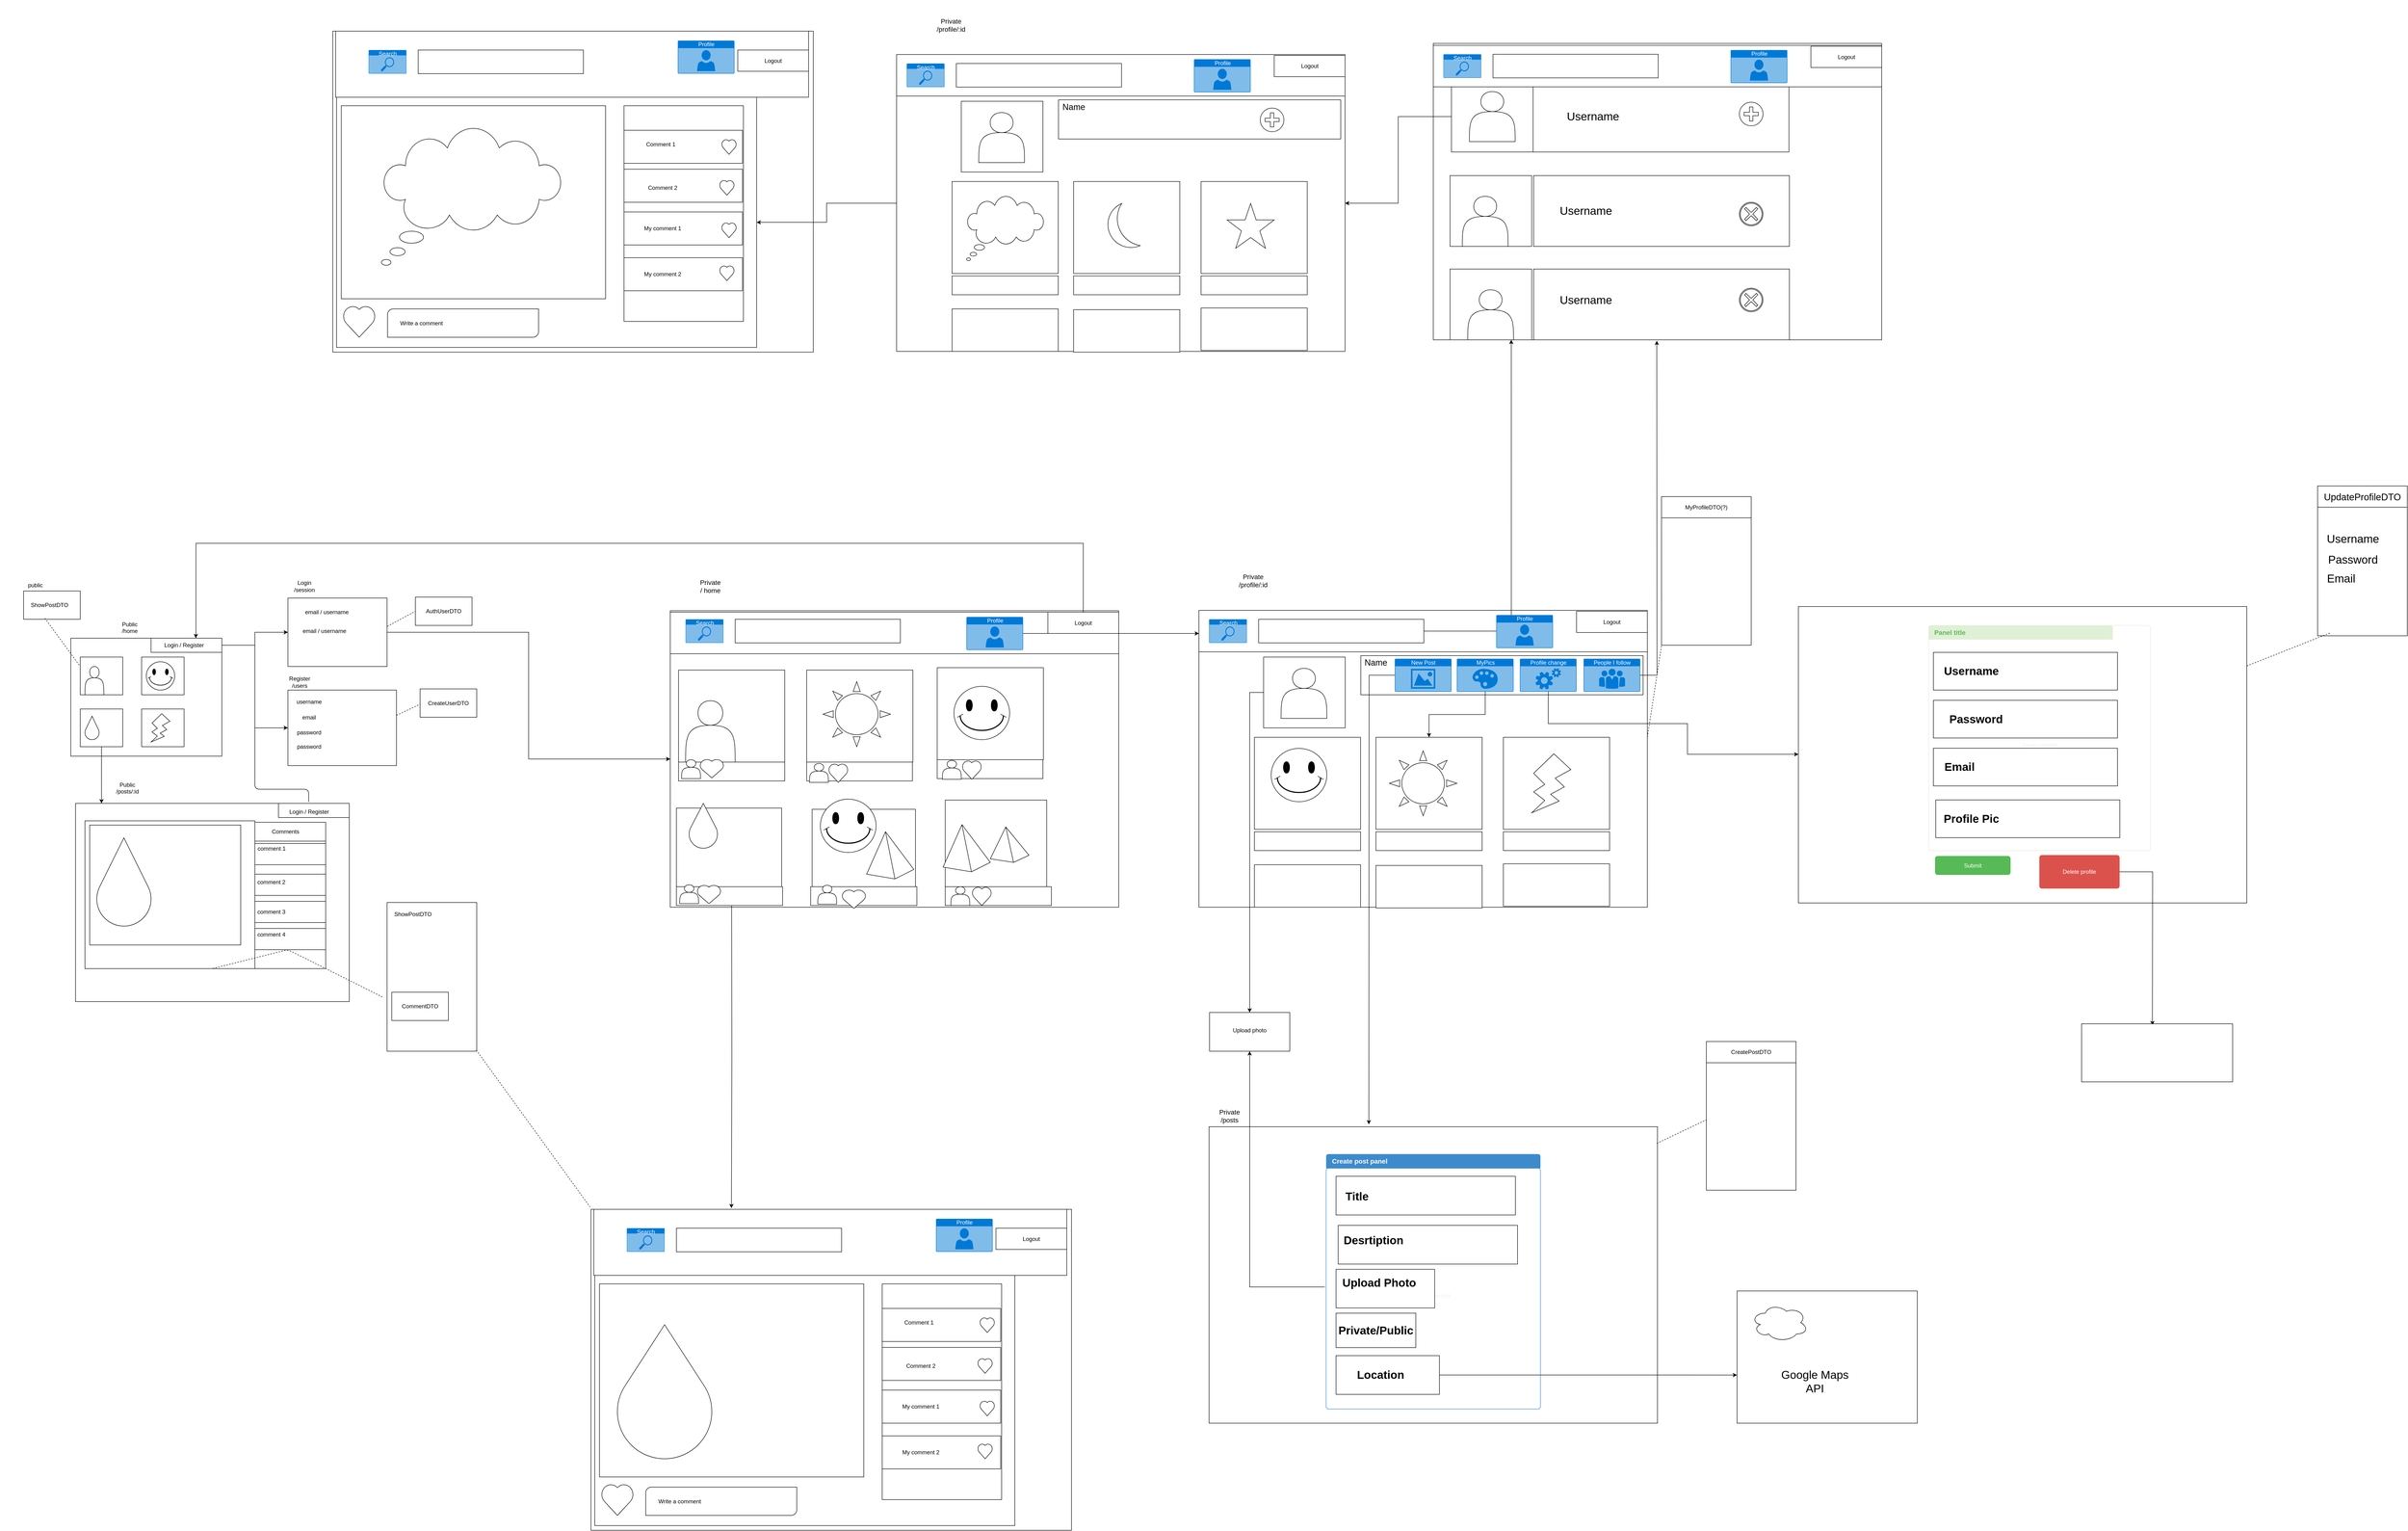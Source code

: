 <mxfile version="12.2.6" type="gitlab" pages="1">
  <diagram id="bNXygQLO8LMXLEQRobcn" name="Page-1">
    <mxGraphModel dx="3687" dy="3994" grid="1" gridSize="10" guides="1" tooltips="1" connect="1" arrows="1" fold="1" page="1" pageScale="1" pageWidth="827" pageHeight="1169" math="0" shadow="0">
      <root>
        <mxCell id="0"/>
        <mxCell id="1" parent="0"/>
        <mxCell id="ZeyeyYZVUVEV75W58zli-1" value="" style="rounded=0;whiteSpace=wrap;html=1;" vertex="1" parent="1">
          <mxGeometry x="60" y="120" width="320" height="250" as="geometry"/>
        </mxCell>
        <mxCell id="ZeyeyYZVUVEV75W58zli-2" value="&lt;div&gt;Public&lt;/div&gt;&lt;div&gt;/home&lt;/div&gt;&lt;div&gt;&lt;br&gt;&lt;/div&gt;" style="text;html=1;strokeColor=none;fillColor=none;align=center;verticalAlign=middle;whiteSpace=wrap;rounded=0;" vertex="1" parent="1">
          <mxGeometry x="110" y="80" width="150" height="50" as="geometry"/>
        </mxCell>
        <mxCell id="ZeyeyYZVUVEV75W58zli-4" value="" style="rounded=0;whiteSpace=wrap;html=1;" vertex="1" parent="1">
          <mxGeometry x="80" y="160" width="90" height="80" as="geometry"/>
        </mxCell>
        <mxCell id="ZeyeyYZVUVEV75W58zli-6" value="" style="rounded=0;whiteSpace=wrap;html=1;" vertex="1" parent="1">
          <mxGeometry x="210" y="160" width="90" height="80" as="geometry"/>
        </mxCell>
        <mxCell id="ZeyeyYZVUVEV75W58zli-51" style="edgeStyle=orthogonalEdgeStyle;rounded=0;orthogonalLoop=1;jettySize=auto;html=1;exitX=0.5;exitY=1;exitDx=0;exitDy=0;" edge="1" parent="1" source="ZeyeyYZVUVEV75W58zli-7">
          <mxGeometry relative="1" as="geometry">
            <mxPoint x="125.069" y="470" as="targetPoint"/>
          </mxGeometry>
        </mxCell>
        <mxCell id="ZeyeyYZVUVEV75W58zli-7" value="" style="rounded=0;whiteSpace=wrap;html=1;" vertex="1" parent="1">
          <mxGeometry x="80" y="270" width="90" height="80" as="geometry"/>
        </mxCell>
        <mxCell id="ZeyeyYZVUVEV75W58zli-8" value="" style="rounded=0;whiteSpace=wrap;html=1;" vertex="1" parent="1">
          <mxGeometry x="210" y="270" width="90" height="80" as="geometry"/>
        </mxCell>
        <mxCell id="ZeyeyYZVUVEV75W58zli-15" value="" style="shape=actor;whiteSpace=wrap;html=1;" vertex="1" parent="1">
          <mxGeometry x="90" y="180" width="40" height="60" as="geometry"/>
        </mxCell>
        <mxCell id="ZeyeyYZVUVEV75W58zli-16" value="" style="verticalLabelPosition=bottom;verticalAlign=top;html=1;shape=mxgraph.basic.smiley" vertex="1" parent="1">
          <mxGeometry x="220" y="170" width="60" height="60" as="geometry"/>
        </mxCell>
        <mxCell id="ZeyeyYZVUVEV75W58zli-17" value="" style="verticalLabelPosition=bottom;verticalAlign=top;html=1;shape=mxgraph.basic.drop" vertex="1" parent="1">
          <mxGeometry x="90" y="285" width="30" height="50" as="geometry"/>
        </mxCell>
        <mxCell id="ZeyeyYZVUVEV75W58zli-18" value="" style="verticalLabelPosition=bottom;verticalAlign=top;html=1;shape=mxgraph.basic.flash" vertex="1" parent="1">
          <mxGeometry x="230" y="280" width="40" height="60" as="geometry"/>
        </mxCell>
        <mxCell id="ZeyeyYZVUVEV75W58zli-22" value="" style="verticalLabelPosition=bottom;verticalAlign=top;html=1;shape=mxgraph.basic.rect;fillColor2=none;strokeWidth=1;size=20;indent=5;" vertex="1" parent="1">
          <mxGeometry x="-40" y="20" width="120" height="60" as="geometry"/>
        </mxCell>
        <mxCell id="ZeyeyYZVUVEV75W58zli-23" value="ShowPostDTO" style="text;html=1;strokeColor=none;fillColor=none;align=center;verticalAlign=middle;whiteSpace=wrap;rounded=0;" vertex="1" parent="1">
          <mxGeometry x="-60" y="25" width="150" height="50" as="geometry"/>
        </mxCell>
        <mxCell id="ZeyeyYZVUVEV75W58zli-32" style="edgeStyle=orthogonalEdgeStyle;rounded=0;orthogonalLoop=1;jettySize=auto;html=1;exitX=1;exitY=0.5;exitDx=0;exitDy=0;entryX=0;entryY=0.5;entryDx=0;entryDy=0;" edge="1" parent="1" source="ZeyeyYZVUVEV75W58zli-25" target="ZeyeyYZVUVEV75W58zli-28">
          <mxGeometry relative="1" as="geometry"/>
        </mxCell>
        <mxCell id="ZeyeyYZVUVEV75W58zli-33" style="edgeStyle=orthogonalEdgeStyle;rounded=0;orthogonalLoop=1;jettySize=auto;html=1;entryX=0;entryY=0.5;entryDx=0;entryDy=0;" edge="1" parent="1" source="ZeyeyYZVUVEV75W58zli-25" target="ZeyeyYZVUVEV75W58zli-30">
          <mxGeometry relative="1" as="geometry"/>
        </mxCell>
        <mxCell id="ZeyeyYZVUVEV75W58zli-25" value="" style="rounded=0;whiteSpace=wrap;html=1;" vertex="1" parent="1">
          <mxGeometry x="230" y="120" width="150" height="30" as="geometry"/>
        </mxCell>
        <mxCell id="ZeyeyYZVUVEV75W58zli-26" value="Login / Register" style="text;html=1;strokeColor=none;fillColor=none;align=center;verticalAlign=middle;whiteSpace=wrap;rounded=0;" vertex="1" parent="1">
          <mxGeometry x="250" y="125" width="100" height="20" as="geometry"/>
        </mxCell>
        <mxCell id="ZeyeyYZVUVEV75W58zli-83" value="" style="edgeStyle=orthogonalEdgeStyle;rounded=0;orthogonalLoop=1;jettySize=auto;html=1;" edge="1" parent="1" source="ZeyeyYZVUVEV75W58zli-28" target="ZeyeyYZVUVEV75W58zli-82">
          <mxGeometry relative="1" as="geometry"/>
        </mxCell>
        <mxCell id="ZeyeyYZVUVEV75W58zli-28" value="" style="rounded=0;whiteSpace=wrap;html=1;" vertex="1" parent="1">
          <mxGeometry x="520" y="35" width="210" height="145" as="geometry"/>
        </mxCell>
        <mxCell id="ZeyeyYZVUVEV75W58zli-82" value="" style="rounded=0;whiteSpace=wrap;html=1;" vertex="1" parent="1">
          <mxGeometry x="1330" y="62" width="950" height="628" as="geometry"/>
        </mxCell>
        <mxCell id="ZeyeyYZVUVEV75W58zli-30" value="" style="rounded=0;whiteSpace=wrap;html=1;" vertex="1" parent="1">
          <mxGeometry x="520" y="230" width="230" height="160" as="geometry"/>
        </mxCell>
        <mxCell id="ZeyeyYZVUVEV75W58zli-34" value="&lt;div&gt;Login&lt;/div&gt;&lt;div&gt;/session&lt;br&gt;&lt;/div&gt;" style="text;html=1;strokeColor=none;fillColor=none;align=center;verticalAlign=middle;whiteSpace=wrap;rounded=0;" vertex="1" parent="1">
          <mxGeometry x="480" y="-15" width="150" height="50" as="geometry"/>
        </mxCell>
        <mxCell id="ZeyeyYZVUVEV75W58zli-35" value="&lt;div&gt;Register&lt;/div&gt;&lt;div&gt;/users&lt;br&gt;&lt;/div&gt;" style="text;html=1;strokeColor=none;fillColor=none;align=center;verticalAlign=middle;whiteSpace=wrap;rounded=0;" vertex="1" parent="1">
          <mxGeometry x="450" y="170" width="190" height="85" as="geometry"/>
        </mxCell>
        <mxCell id="ZeyeyYZVUVEV75W58zli-37" value="email / username" style="text;html=1;strokeColor=none;fillColor=none;align=center;verticalAlign=middle;whiteSpace=wrap;rounded=0;" vertex="1" parent="1">
          <mxGeometry x="525" y="55" width="155" height="20" as="geometry"/>
        </mxCell>
        <mxCell id="ZeyeyYZVUVEV75W58zli-39" value="username" style="text;html=1;strokeColor=none;fillColor=none;align=center;verticalAlign=middle;whiteSpace=wrap;rounded=0;" vertex="1" parent="1">
          <mxGeometry x="545" y="245" width="40" height="20" as="geometry"/>
        </mxCell>
        <mxCell id="ZeyeyYZVUVEV75W58zli-40" value="email" style="text;html=1;strokeColor=none;fillColor=none;align=center;verticalAlign=middle;whiteSpace=wrap;rounded=0;direction=south;" vertex="1" parent="1">
          <mxGeometry x="555" y="267.5" width="20" height="40" as="geometry"/>
        </mxCell>
        <mxCell id="ZeyeyYZVUVEV75W58zli-41" value="password" style="text;html=1;strokeColor=none;fillColor=none;align=center;verticalAlign=middle;whiteSpace=wrap;rounded=0;" vertex="1" parent="1">
          <mxGeometry x="545" y="310" width="40" height="20" as="geometry"/>
        </mxCell>
        <mxCell id="ZeyeyYZVUVEV75W58zli-42" value="password" style="text;html=1;strokeColor=none;fillColor=none;align=center;verticalAlign=middle;whiteSpace=wrap;rounded=0;" vertex="1" parent="1">
          <mxGeometry x="545" y="340" width="40" height="20" as="geometry"/>
        </mxCell>
        <mxCell id="ZeyeyYZVUVEV75W58zli-44" value="AuthUserDTO" style="rounded=0;whiteSpace=wrap;html=1;" vertex="1" parent="1">
          <mxGeometry x="790" y="33" width="120" height="60" as="geometry"/>
        </mxCell>
        <mxCell id="ZeyeyYZVUVEV75W58zli-45" value="CreateUserDTO" style="rounded=0;whiteSpace=wrap;html=1;" vertex="1" parent="1">
          <mxGeometry x="800" y="227.5" width="120" height="60" as="geometry"/>
        </mxCell>
        <mxCell id="ZeyeyYZVUVEV75W58zli-46" value="" style="endArrow=none;dashed=1;html=1;exitX=0.375;exitY=0.961;exitDx=0;exitDy=0;exitPerimeter=0;entryX=0;entryY=0.25;entryDx=0;entryDy=0;" edge="1" parent="1" source="ZeyeyYZVUVEV75W58zli-22" target="ZeyeyYZVUVEV75W58zli-4">
          <mxGeometry width="50" height="50" relative="1" as="geometry">
            <mxPoint x="-40" y="460" as="sourcePoint"/>
            <mxPoint x="10" y="410" as="targetPoint"/>
          </mxGeometry>
        </mxCell>
        <mxCell id="ZeyeyYZVUVEV75W58zli-47" value="" style="endArrow=none;dashed=1;html=1;exitX=1.003;exitY=0.413;exitDx=0;exitDy=0;exitPerimeter=0;entryX=0;entryY=0.5;entryDx=0;entryDy=0;" edge="1" parent="1" source="ZeyeyYZVUVEV75W58zli-28" target="ZeyeyYZVUVEV75W58zli-44">
          <mxGeometry width="50" height="50" relative="1" as="geometry">
            <mxPoint x="762.5" y="83.66" as="sourcePoint"/>
            <mxPoint x="837.5" y="186" as="targetPoint"/>
          </mxGeometry>
        </mxCell>
        <mxCell id="ZeyeyYZVUVEV75W58zli-49" value="" style="endArrow=none;dashed=1;html=1;exitX=1.003;exitY=0.413;exitDx=0;exitDy=0;exitPerimeter=0;" edge="1" parent="1">
          <mxGeometry width="50" height="50" relative="1" as="geometry">
            <mxPoint x="750.13" y="283.385" as="sourcePoint"/>
            <mxPoint x="800" y="260" as="targetPoint"/>
          </mxGeometry>
        </mxCell>
        <mxCell id="ZeyeyYZVUVEV75W58zli-50" value="email / username" style="text;html=1;strokeColor=none;fillColor=none;align=center;verticalAlign=middle;whiteSpace=wrap;rounded=0;" vertex="1" parent="1">
          <mxGeometry x="520" y="95" width="155" height="20" as="geometry"/>
        </mxCell>
        <mxCell id="ZeyeyYZVUVEV75W58zli-52" value="" style="rounded=0;whiteSpace=wrap;html=1;" vertex="1" parent="1">
          <mxGeometry x="70" y="470" width="580" height="420" as="geometry"/>
        </mxCell>
        <mxCell id="ZeyeyYZVUVEV75W58zli-55" value="" style="rounded=0;whiteSpace=wrap;html=1;" vertex="1" parent="1">
          <mxGeometry x="500" y="470" width="150" height="30" as="geometry"/>
        </mxCell>
        <mxCell id="ZeyeyYZVUVEV75W58zli-53" value="Login / Register" style="text;html=1;strokeColor=none;fillColor=none;align=center;verticalAlign=middle;whiteSpace=wrap;rounded=0;" vertex="1" parent="1">
          <mxGeometry x="515" y="480" width="100" height="15" as="geometry"/>
        </mxCell>
        <mxCell id="ZeyeyYZVUVEV75W58zli-56" value="" style="rounded=0;whiteSpace=wrap;html=1;" vertex="1" parent="1">
          <mxGeometry x="90" y="507" width="360" height="313" as="geometry"/>
        </mxCell>
        <mxCell id="ZeyeyYZVUVEV75W58zli-57" value="" style="rounded=0;whiteSpace=wrap;html=1;" vertex="1" parent="1">
          <mxGeometry x="450" y="510" width="150" height="310" as="geometry"/>
        </mxCell>
        <mxCell id="ZeyeyYZVUVEV75W58zli-60" value="" style="rounded=0;whiteSpace=wrap;html=1;" vertex="1" parent="1">
          <mxGeometry x="730" y="680" width="190" height="315" as="geometry"/>
        </mxCell>
        <mxCell id="ZeyeyYZVUVEV75W58zli-61" value="ShowPostDTO" style="text;html=1;strokeColor=none;fillColor=none;align=center;verticalAlign=middle;whiteSpace=wrap;rounded=0;" vertex="1" parent="1">
          <mxGeometry x="710" y="680" width="150" height="50" as="geometry"/>
        </mxCell>
        <mxCell id="ZeyeyYZVUVEV75W58zli-62" value="" style="rounded=0;whiteSpace=wrap;html=1;" vertex="1" parent="1">
          <mxGeometry x="450" y="510" width="150" height="40" as="geometry"/>
        </mxCell>
        <mxCell id="ZeyeyYZVUVEV75W58zli-63" value="Comments" style="text;html=1;strokeColor=none;fillColor=none;align=center;verticalAlign=middle;whiteSpace=wrap;rounded=0;" vertex="1" parent="1">
          <mxGeometry x="450" y="520" width="130" height="20" as="geometry"/>
        </mxCell>
        <mxCell id="ZeyeyYZVUVEV75W58zli-66" value="" style="rounded=0;whiteSpace=wrap;html=1;" vertex="1" parent="1">
          <mxGeometry x="100" y="516" width="320" height="254" as="geometry"/>
        </mxCell>
        <mxCell id="ZeyeyYZVUVEV75W58zli-67" value="" style="verticalLabelPosition=bottom;verticalAlign=top;html=1;shape=mxgraph.basic.drop" vertex="1" parent="1">
          <mxGeometry x="115" y="543" width="115" height="187" as="geometry"/>
        </mxCell>
        <mxCell id="ZeyeyYZVUVEV75W58zli-68" value="" style="rounded=0;whiteSpace=wrap;html=1;" vertex="1" parent="1">
          <mxGeometry x="450" y="555" width="150" height="45" as="geometry"/>
        </mxCell>
        <mxCell id="ZeyeyYZVUVEV75W58zli-71" value="" style="endArrow=none;html=1;" edge="1" parent="1">
          <mxGeometry width="50" height="50" relative="1" as="geometry">
            <mxPoint x="564" y="467" as="sourcePoint"/>
            <mxPoint x="450" y="310" as="targetPoint"/>
            <Array as="points">
              <mxPoint x="564" y="440"/>
              <mxPoint x="450" y="440"/>
            </Array>
          </mxGeometry>
        </mxCell>
        <mxCell id="ZeyeyYZVUVEV75W58zli-73" value="" style="rounded=0;whiteSpace=wrap;html=1;" vertex="1" parent="1">
          <mxGeometry x="450" y="620" width="150" height="45" as="geometry"/>
        </mxCell>
        <mxCell id="ZeyeyYZVUVEV75W58zli-74" value="" style="rounded=0;whiteSpace=wrap;html=1;" vertex="1" parent="1">
          <mxGeometry x="450" y="677.5" width="150" height="45" as="geometry"/>
        </mxCell>
        <mxCell id="ZeyeyYZVUVEV75W58zli-75" value="" style="rounded=0;whiteSpace=wrap;html=1;" vertex="1" parent="1">
          <mxGeometry x="450" y="735" width="150" height="45" as="geometry"/>
        </mxCell>
        <mxCell id="ZeyeyYZVUVEV75W58zli-76" value="comment 1" style="text;html=1;strokeColor=none;fillColor=none;align=center;verticalAlign=middle;whiteSpace=wrap;rounded=0;" vertex="1" parent="1">
          <mxGeometry x="402.5" y="548" width="165" height="36" as="geometry"/>
        </mxCell>
        <mxCell id="ZeyeyYZVUVEV75W58zli-77" value="comment 2" style="text;html=1;strokeColor=none;fillColor=none;align=center;verticalAlign=middle;whiteSpace=wrap;rounded=0;" vertex="1" parent="1">
          <mxGeometry x="420" y="626.5" width="130" height="20" as="geometry"/>
        </mxCell>
        <mxCell id="ZeyeyYZVUVEV75W58zli-78" value="comment 3" style="text;html=1;strokeColor=none;fillColor=none;align=center;verticalAlign=middle;whiteSpace=wrap;rounded=0;" vertex="1" parent="1">
          <mxGeometry x="420" y="690" width="130" height="20" as="geometry"/>
        </mxCell>
        <mxCell id="ZeyeyYZVUVEV75W58zli-79" value="comment 4" style="text;html=1;strokeColor=none;fillColor=none;align=center;verticalAlign=middle;whiteSpace=wrap;rounded=0;" vertex="1" parent="1">
          <mxGeometry x="420" y="737.5" width="130" height="20" as="geometry"/>
        </mxCell>
        <mxCell id="ZeyeyYZVUVEV75W58zli-80" value="" style="endArrow=none;dashed=1;html=1;entryX=0.75;entryY=1;entryDx=0;entryDy=0;" edge="1" parent="1" target="ZeyeyYZVUVEV75W58zli-56">
          <mxGeometry width="50" height="50" relative="1" as="geometry">
            <mxPoint x="720" y="880" as="sourcePoint"/>
            <mxPoint x="-10" y="1020" as="targetPoint"/>
            <Array as="points">
              <mxPoint x="520" y="780"/>
            </Array>
          </mxGeometry>
        </mxCell>
        <mxCell id="ZeyeyYZVUVEV75W58zli-81" value="CommentDTO" style="rounded=0;whiteSpace=wrap;html=1;" vertex="1" parent="1">
          <mxGeometry x="740" y="870" width="120" height="60" as="geometry"/>
        </mxCell>
        <mxCell id="ZeyeyYZVUVEV75W58zli-84" value="&lt;div&gt;Public&lt;/div&gt;&lt;div&gt;/posts/:id&lt;/div&gt;&lt;div&gt;&lt;br&gt;&lt;/div&gt;" style="text;html=1;strokeColor=none;fillColor=none;align=center;verticalAlign=middle;whiteSpace=wrap;rounded=0;" vertex="1" parent="1">
          <mxGeometry x="105" y="420" width="150" height="50" as="geometry"/>
        </mxCell>
        <mxCell id="ZeyeyYZVUVEV75W58zli-85" value="&lt;div&gt;&lt;font style=&quot;font-size: 14px&quot;&gt;Private &lt;br&gt;&lt;/font&gt;&lt;/div&gt;&lt;div&gt;&lt;font style=&quot;font-size: 14px&quot;&gt;/ home&lt;/font&gt;&lt;/div&gt;" style="text;html=1;strokeColor=none;fillColor=none;align=center;verticalAlign=middle;whiteSpace=wrap;rounded=0;" vertex="1" parent="1">
          <mxGeometry x="1300" y="-42" width="230" height="104" as="geometry"/>
        </mxCell>
        <mxCell id="ZeyeyYZVUVEV75W58zli-86" value="public" style="text;html=1;strokeColor=none;fillColor=none;align=center;verticalAlign=middle;whiteSpace=wrap;rounded=0;" vertex="1" parent="1">
          <mxGeometry x="-90" y="-17" width="150" height="50" as="geometry"/>
        </mxCell>
        <mxCell id="ZeyeyYZVUVEV75W58zli-87" value="" style="rounded=0;whiteSpace=wrap;html=1;" vertex="1" parent="1">
          <mxGeometry x="1347.5" y="187.5" width="225" height="195" as="geometry"/>
        </mxCell>
        <mxCell id="ZeyeyYZVUVEV75W58zli-91" value="" style="rounded=0;whiteSpace=wrap;html=1;" vertex="1" parent="1">
          <mxGeometry x="1619" y="187.5" width="225" height="195" as="geometry"/>
        </mxCell>
        <mxCell id="ZeyeyYZVUVEV75W58zli-92" value="" style="rounded=0;whiteSpace=wrap;html=1;" vertex="1" parent="1">
          <mxGeometry x="1343" y="480" width="223" height="195" as="geometry"/>
        </mxCell>
        <mxCell id="ZeyeyYZVUVEV75W58zli-93" value="" style="rounded=0;whiteSpace=wrap;html=1;" vertex="1" parent="1">
          <mxGeometry x="1630.5" y="482.5" width="219" height="190" as="geometry"/>
        </mxCell>
        <mxCell id="ZeyeyYZVUVEV75W58zli-94" value="" style="rounded=0;whiteSpace=wrap;html=1;" vertex="1" parent="1">
          <mxGeometry x="1895.5" y="182.5" width="225" height="195" as="geometry"/>
        </mxCell>
        <mxCell id="ZeyeyYZVUVEV75W58zli-95" value="" style="shape=actor;whiteSpace=wrap;html=1;" vertex="1" parent="1">
          <mxGeometry x="1362.5" y="252.5" width="105" height="130" as="geometry"/>
        </mxCell>
        <mxCell id="ZeyeyYZVUVEV75W58zli-96" value="" style="verticalLabelPosition=bottom;verticalAlign=top;html=1;shape=mxgraph.basic.smiley" vertex="1" parent="1">
          <mxGeometry x="1931" y="222" width="118" height="113" as="geometry"/>
        </mxCell>
        <mxCell id="ZeyeyYZVUVEV75W58zli-97" value="" style="verticalLabelPosition=bottom;verticalAlign=top;html=1;shape=mxgraph.basic.drop" vertex="1" parent="1">
          <mxGeometry x="1370" y="470" width="60" height="95" as="geometry"/>
        </mxCell>
        <mxCell id="ZeyeyYZVUVEV75W58zli-101" value="" style="rounded=0;whiteSpace=wrap;html=1;" vertex="1" parent="1">
          <mxGeometry x="1912.5" y="463" width="215" height="194" as="geometry"/>
        </mxCell>
        <mxCell id="ZeyeyYZVUVEV75W58zli-100" value="" style="verticalLabelPosition=bottom;verticalAlign=top;html=1;shape=mxgraph.basic.pyramid;dx1=0.4;dx2=0.6;dy1=0.9;dy2=0.8;" vertex="1" parent="1">
          <mxGeometry x="1746" y="530" width="100" height="100" as="geometry"/>
        </mxCell>
        <mxCell id="ZeyeyYZVUVEV75W58zli-102" value="" style="verticalLabelPosition=bottom;verticalAlign=top;html=1;shape=mxgraph.basic.pyramid;dx1=0.4;dx2=0.6;dy1=0.9;dy2=0.8;" vertex="1" parent="1">
          <mxGeometry x="2008" y="520" width="82" height="75" as="geometry"/>
        </mxCell>
        <mxCell id="ZeyeyYZVUVEV75W58zli-105" value="" style="rounded=0;whiteSpace=wrap;html=1;" vertex="1" parent="1">
          <mxGeometry x="1330" y="65" width="950" height="88" as="geometry"/>
        </mxCell>
        <mxCell id="ZeyeyYZVUVEV75W58zli-106" value="Search" style="html=1;strokeColor=none;fillColor=#0079D6;labelPosition=center;verticalLabelPosition=middle;verticalAlign=top;align=center;fontSize=12;outlineConnect=0;spacingTop=-6;fontColor=#FFFFFF;shape=mxgraph.sitemap.search;" vertex="1" parent="1">
          <mxGeometry x="1362.5" y="80" width="80" height="50" as="geometry"/>
        </mxCell>
        <mxCell id="ZeyeyYZVUVEV75W58zli-107" value="" style="rounded=0;whiteSpace=wrap;html=1;" vertex="1" parent="1">
          <mxGeometry x="1467.5" y="80" width="350" height="50" as="geometry"/>
        </mxCell>
        <mxCell id="ZeyeyYZVUVEV75W58zli-108" value="" style="rounded=0;whiteSpace=wrap;html=1;" vertex="1" parent="1">
          <mxGeometry x="1347.5" y="382.5" width="225" height="40" as="geometry"/>
        </mxCell>
        <mxCell id="ZeyeyYZVUVEV75W58zli-283" style="edgeStyle=orthogonalEdgeStyle;rounded=0;orthogonalLoop=1;jettySize=auto;html=1;entryX=0.291;entryY=-0.017;entryDx=0;entryDy=0;entryPerimeter=0;" edge="1" parent="1" target="ZeyeyYZVUVEV75W58zli-246">
          <mxGeometry relative="1" as="geometry">
            <mxPoint x="1460" y="680" as="sourcePoint"/>
          </mxGeometry>
        </mxCell>
        <mxCell id="ZeyeyYZVUVEV75W58zli-111" value="" style="rounded=0;whiteSpace=wrap;html=1;" vertex="1" parent="1">
          <mxGeometry x="1619" y="382.5" width="224" height="40" as="geometry"/>
        </mxCell>
        <mxCell id="ZeyeyYZVUVEV75W58zli-112" value="" style="rounded=0;whiteSpace=wrap;html=1;" vertex="1" parent="1">
          <mxGeometry x="1895.5" y="377.5" width="224" height="40" as="geometry"/>
        </mxCell>
        <mxCell id="ZeyeyYZVUVEV75W58zli-118" style="edgeStyle=orthogonalEdgeStyle;rounded=0;orthogonalLoop=1;jettySize=auto;html=1;" edge="1" parent="1" source="ZeyeyYZVUVEV75W58zli-114">
          <mxGeometry relative="1" as="geometry">
            <mxPoint x="2450" y="110.0" as="targetPoint"/>
          </mxGeometry>
        </mxCell>
        <mxCell id="ZeyeyYZVUVEV75W58zli-114" value="Profile" style="html=1;strokeColor=none;fillColor=#0079D6;labelPosition=center;verticalLabelPosition=middle;verticalAlign=top;align=center;fontSize=12;outlineConnect=0;spacingTop=-6;fontColor=#FFFFFF;shape=mxgraph.sitemap.profile;" vertex="1" parent="1">
          <mxGeometry x="1957.5" y="75" width="120" height="70" as="geometry"/>
        </mxCell>
        <mxCell id="ZeyeyYZVUVEV75W58zli-117" style="edgeStyle=orthogonalEdgeStyle;rounded=0;orthogonalLoop=1;jettySize=auto;html=1;exitX=0.5;exitY=0;exitDx=0;exitDy=0;" edge="1" parent="1" source="ZeyeyYZVUVEV75W58zli-115">
          <mxGeometry relative="1" as="geometry">
            <mxPoint x="325" y="120" as="targetPoint"/>
            <Array as="points">
              <mxPoint x="2205" y="-81"/>
              <mxPoint x="325" y="-81"/>
            </Array>
          </mxGeometry>
        </mxCell>
        <mxCell id="ZeyeyYZVUVEV75W58zli-115" value="Logout" style="rounded=0;whiteSpace=wrap;html=1;" vertex="1" parent="1">
          <mxGeometry x="2130" y="65" width="150" height="45" as="geometry"/>
        </mxCell>
        <mxCell id="ZeyeyYZVUVEV75W58zli-119" value="" style="rounded=0;whiteSpace=wrap;html=1;" vertex="1" parent="1">
          <mxGeometry x="2450" y="62" width="950" height="628" as="geometry"/>
        </mxCell>
        <mxCell id="ZeyeyYZVUVEV75W58zli-120" value="&lt;div&gt;&lt;font style=&quot;font-size: 14px&quot;&gt;Private &lt;br&gt;&lt;/font&gt;&lt;/div&gt;&lt;div&gt;&lt;font style=&quot;font-size: 14px&quot;&gt;/profile/:id&lt;br&gt;&lt;/font&gt;&lt;/div&gt;" style="text;html=1;strokeColor=none;fillColor=none;align=center;verticalAlign=middle;whiteSpace=wrap;rounded=0;" vertex="1" parent="1">
          <mxGeometry x="2450" y="-54" width="230" height="104" as="geometry"/>
        </mxCell>
        <mxCell id="ZeyeyYZVUVEV75W58zli-122" value="" style="rounded=0;whiteSpace=wrap;html=1;direction=north;" vertex="1" parent="1">
          <mxGeometry x="2587" y="160" width="173" height="150" as="geometry"/>
        </mxCell>
        <mxCell id="ZeyeyYZVUVEV75W58zli-142" style="edgeStyle=orthogonalEdgeStyle;rounded=0;orthogonalLoop=1;jettySize=auto;html=1;entryX=0.5;entryY=0;entryDx=0;entryDy=0;exitX=0.5;exitY=0;exitDx=0;exitDy=0;" edge="1" parent="1" source="ZeyeyYZVUVEV75W58zli-122" target="ZeyeyYZVUVEV75W58zli-125">
          <mxGeometry relative="1" as="geometry"/>
        </mxCell>
        <mxCell id="ZeyeyYZVUVEV75W58zli-121" value="" style="shape=actor;whiteSpace=wrap;html=1;" vertex="1" parent="1">
          <mxGeometry x="2624" y="184" width="97" height="106" as="geometry"/>
        </mxCell>
        <mxCell id="ZeyeyYZVUVEV75W58zli-125" value="" style="rounded=0;whiteSpace=wrap;html=1;" vertex="1" parent="1">
          <mxGeometry x="2472.5" y="913" width="170" height="82" as="geometry"/>
        </mxCell>
        <mxCell id="ZeyeyYZVUVEV75W58zli-126" value="Upload photo" style="text;html=1;strokeColor=none;fillColor=none;align=center;verticalAlign=middle;whiteSpace=wrap;rounded=0;" vertex="1" parent="1">
          <mxGeometry x="2485" y="930" width="145" height="42" as="geometry"/>
        </mxCell>
        <mxCell id="ZeyeyYZVUVEV75W58zli-128" value="" style="rounded=0;whiteSpace=wrap;html=1;" vertex="1" parent="1">
          <mxGeometry x="2450" y="61" width="950" height="88" as="geometry"/>
        </mxCell>
        <mxCell id="ZeyeyYZVUVEV75W58zli-129" value="Search" style="html=1;strokeColor=none;fillColor=#0079D6;labelPosition=center;verticalLabelPosition=middle;verticalAlign=top;align=center;fontSize=12;outlineConnect=0;spacingTop=-6;fontColor=#FFFFFF;shape=mxgraph.sitemap.search;" vertex="1" parent="1">
          <mxGeometry x="2471.5" y="80" width="80" height="50" as="geometry"/>
        </mxCell>
        <mxCell id="ZeyeyYZVUVEV75W58zli-507" style="edgeStyle=orthogonalEdgeStyle;rounded=0;orthogonalLoop=1;jettySize=auto;html=1;entryX=0;entryY=0.75;entryDx=0;entryDy=0;fontSize=24;" edge="1" parent="1" source="ZeyeyYZVUVEV75W58zli-130" target="ZeyeyYZVUVEV75W58zli-362">
          <mxGeometry relative="1" as="geometry"/>
        </mxCell>
        <mxCell id="ZeyeyYZVUVEV75W58zli-130" value="" style="rounded=0;whiteSpace=wrap;html=1;" vertex="1" parent="1">
          <mxGeometry x="2576.5" y="80" width="350" height="50" as="geometry"/>
        </mxCell>
        <mxCell id="ZeyeyYZVUVEV75W58zli-131" value="Profile" style="html=1;strokeColor=none;fillColor=#0079D6;labelPosition=center;verticalLabelPosition=middle;verticalAlign=top;align=center;fontSize=12;outlineConnect=0;spacingTop=-6;fontColor=#FFFFFF;shape=mxgraph.sitemap.profile;" vertex="1" parent="1">
          <mxGeometry x="3080" y="71" width="120" height="70" as="geometry"/>
        </mxCell>
        <mxCell id="ZeyeyYZVUVEV75W58zli-132" value="Logout" style="rounded=0;whiteSpace=wrap;html=1;" vertex="1" parent="1">
          <mxGeometry x="3250" y="63" width="150" height="45" as="geometry"/>
        </mxCell>
        <mxCell id="ZeyeyYZVUVEV75W58zli-139" value="" style="rounded=0;whiteSpace=wrap;html=1;" vertex="1" parent="1">
          <mxGeometry x="2793" y="157" width="598" height="83" as="geometry"/>
        </mxCell>
        <mxCell id="ZeyeyYZVUVEV75W58zli-290" style="edgeStyle=orthogonalEdgeStyle;rounded=0;orthogonalLoop=1;jettySize=auto;html=1;" edge="1" parent="1" source="ZeyeyYZVUVEV75W58zli-143" target="ZeyeyYZVUVEV75W58zli-286">
          <mxGeometry relative="1" as="geometry">
            <Array as="points">
              <mxPoint x="3190" y="301"/>
              <mxPoint x="3485" y="301"/>
              <mxPoint x="3485" y="366"/>
            </Array>
          </mxGeometry>
        </mxCell>
        <mxCell id="ZeyeyYZVUVEV75W58zli-143" value="Profile change" style="html=1;strokeColor=none;fillColor=#0079D6;labelPosition=center;verticalLabelPosition=middle;verticalAlign=top;align=center;fontSize=12;outlineConnect=0;spacingTop=-6;fontColor=#FFFFFF;shape=mxgraph.sitemap.services;" vertex="1" parent="1">
          <mxGeometry x="3130" y="163.5" width="120" height="70" as="geometry"/>
        </mxCell>
        <mxCell id="ZeyeyYZVUVEV75W58zli-355" style="edgeStyle=orthogonalEdgeStyle;rounded=0;orthogonalLoop=1;jettySize=auto;html=1;fontSize=24;" edge="1" parent="1" source="ZeyeyYZVUVEV75W58zli-144">
          <mxGeometry relative="1" as="geometry">
            <mxPoint x="3420" y="-510" as="targetPoint"/>
          </mxGeometry>
        </mxCell>
        <mxCell id="ZeyeyYZVUVEV75W58zli-144" value="People I follow" style="html=1;strokeColor=none;fillColor=#0079D6;labelPosition=center;verticalLabelPosition=middle;verticalAlign=top;align=center;fontSize=12;outlineConnect=0;spacingTop=-6;fontColor=#FFFFFF;shape=mxgraph.sitemap.about_us;" vertex="1" parent="1">
          <mxGeometry x="3265" y="163.5" width="120" height="70" as="geometry"/>
        </mxCell>
        <mxCell id="ZeyeyYZVUVEV75W58zli-287" style="edgeStyle=orthogonalEdgeStyle;rounded=0;orthogonalLoop=1;jettySize=auto;html=1;" edge="1" parent="1" source="ZeyeyYZVUVEV75W58zli-145" target="ZeyeyYZVUVEV75W58zli-153">
          <mxGeometry relative="1" as="geometry"/>
        </mxCell>
        <mxCell id="ZeyeyYZVUVEV75W58zli-145" value="MyPics" style="html=1;strokeColor=none;fillColor=#0079D6;labelPosition=center;verticalLabelPosition=middle;verticalAlign=top;align=center;fontSize=12;outlineConnect=0;spacingTop=-6;fontColor=#FFFFFF;shape=mxgraph.sitemap.gallery;" vertex="1" parent="1">
          <mxGeometry x="2996.5" y="163.5" width="120" height="70" as="geometry"/>
        </mxCell>
        <mxCell id="ZeyeyYZVUVEV75W58zli-146" value="" style="rounded=0;whiteSpace=wrap;html=1;" vertex="1" parent="1">
          <mxGeometry x="2567.5" y="330" width="225" height="195" as="geometry"/>
        </mxCell>
        <mxCell id="ZeyeyYZVUVEV75W58zli-147" value="" style="rounded=0;whiteSpace=wrap;html=1;" vertex="1" parent="1">
          <mxGeometry x="2567.5" y="530" width="225" height="40" as="geometry"/>
        </mxCell>
        <mxCell id="ZeyeyYZVUVEV75W58zli-153" value="" style="rounded=0;whiteSpace=wrap;html=1;" vertex="1" parent="1">
          <mxGeometry x="2825" y="330" width="225" height="195" as="geometry"/>
        </mxCell>
        <mxCell id="ZeyeyYZVUVEV75W58zli-154" value="" style="rounded=0;whiteSpace=wrap;html=1;" vertex="1" parent="1">
          <mxGeometry x="2825" y="530" width="225" height="40" as="geometry"/>
        </mxCell>
        <mxCell id="ZeyeyYZVUVEV75W58zli-155" value="" style="rounded=0;whiteSpace=wrap;html=1;" vertex="1" parent="1">
          <mxGeometry x="3095" y="330" width="225" height="195" as="geometry"/>
        </mxCell>
        <mxCell id="ZeyeyYZVUVEV75W58zli-156" value="" style="rounded=0;whiteSpace=wrap;html=1;" vertex="1" parent="1">
          <mxGeometry x="3095" y="530" width="225" height="40" as="geometry"/>
        </mxCell>
        <mxCell id="ZeyeyYZVUVEV75W58zli-157" value="" style="rounded=0;whiteSpace=wrap;html=1;" vertex="1" parent="1">
          <mxGeometry x="2567.5" y="600" width="225" height="90" as="geometry"/>
        </mxCell>
        <mxCell id="ZeyeyYZVUVEV75W58zli-159" value="" style="rounded=0;whiteSpace=wrap;html=1;" vertex="1" parent="1">
          <mxGeometry x="2825" y="601.5" width="225" height="90" as="geometry"/>
        </mxCell>
        <mxCell id="ZeyeyYZVUVEV75W58zli-160" value="" style="rounded=0;whiteSpace=wrap;html=1;" vertex="1" parent="1">
          <mxGeometry x="3095" y="598" width="225" height="90" as="geometry"/>
        </mxCell>
        <mxCell id="ZeyeyYZVUVEV75W58zli-136" value="&lt;font style=&quot;font-size: 18px&quot;&gt;Name&lt;/font&gt;" style="text;html=1;strokeColor=none;fillColor=none;align=center;verticalAlign=middle;whiteSpace=wrap;rounded=0;" vertex="1" parent="1">
          <mxGeometry x="2698" y="141" width="254" height="62" as="geometry"/>
        </mxCell>
        <mxCell id="ZeyeyYZVUVEV75W58zli-162" value="" style="verticalLabelPosition=bottom;verticalAlign=top;html=1;shape=mxgraph.basic.smiley" vertex="1" parent="1">
          <mxGeometry x="2603" y="353.5" width="118" height="113" as="geometry"/>
        </mxCell>
        <mxCell id="ZeyeyYZVUVEV75W58zli-99" value="" style="verticalLabelPosition=bottom;verticalAlign=top;html=1;shape=mxgraph.basic.sun" vertex="1" parent="1">
          <mxGeometry x="2853.5" y="358.5" width="143" height="138" as="geometry"/>
        </mxCell>
        <mxCell id="ZeyeyYZVUVEV75W58zli-163" value="" style="verticalLabelPosition=bottom;verticalAlign=top;html=1;shape=mxgraph.basic.sun" vertex="1" parent="1">
          <mxGeometry x="1653.5" y="212" width="143" height="138" as="geometry"/>
        </mxCell>
        <mxCell id="ZeyeyYZVUVEV75W58zli-98" value="" style="verticalLabelPosition=bottom;verticalAlign=top;html=1;shape=mxgraph.basic.flash" vertex="1" parent="1">
          <mxGeometry x="3155" y="365" width="83" height="125" as="geometry"/>
        </mxCell>
        <mxCell id="ZeyeyYZVUVEV75W58zli-164" value="" style="rounded=0;whiteSpace=wrap;html=1;" vertex="1" parent="1">
          <mxGeometry x="3430" y="-180" width="190" height="315" as="geometry"/>
        </mxCell>
        <mxCell id="ZeyeyYZVUVEV75W58zli-166" value="" style="endArrow=none;dashed=1;html=1;exitX=1.003;exitY=0.413;exitDx=0;exitDy=0;exitPerimeter=0;entryX=0;entryY=1.003;entryDx=0;entryDy=0;entryPerimeter=0;" edge="1" parent="1" target="ZeyeyYZVUVEV75W58zli-164">
          <mxGeometry width="50" height="50" relative="1" as="geometry">
            <mxPoint x="3400.13" y="329.385" as="sourcePoint"/>
            <mxPoint x="3450" y="306" as="targetPoint"/>
          </mxGeometry>
        </mxCell>
        <mxCell id="ZeyeyYZVUVEV75W58zli-167" value="MyProfileDTO(?)" style="rounded=0;whiteSpace=wrap;html=1;" vertex="1" parent="1">
          <mxGeometry x="3430" y="-180" width="190" height="45" as="geometry"/>
        </mxCell>
        <mxCell id="ZeyeyYZVUVEV75W58zli-176" style="edgeStyle=orthogonalEdgeStyle;rounded=0;orthogonalLoop=1;jettySize=auto;html=1;" edge="1" parent="1" source="ZeyeyYZVUVEV75W58zli-169">
          <mxGeometry relative="1" as="geometry">
            <mxPoint x="2810" y="1150" as="targetPoint"/>
          </mxGeometry>
        </mxCell>
        <mxCell id="ZeyeyYZVUVEV75W58zli-169" value="New Post" style="html=1;strokeColor=none;fillColor=#0079D6;labelPosition=center;verticalLabelPosition=middle;verticalAlign=top;align=center;fontSize=12;outlineConnect=0;spacingTop=-6;fontColor=#FFFFFF;shape=mxgraph.sitemap.photo;" vertex="1" parent="1">
          <mxGeometry x="2865" y="163.5" width="120" height="70" as="geometry"/>
        </mxCell>
        <mxCell id="ZeyeyYZVUVEV75W58zli-172" value="" style="verticalLabelPosition=bottom;verticalAlign=top;html=1;shape=mxgraph.basic.smiley" vertex="1" parent="1">
          <mxGeometry x="1648" y="461" width="118" height="113" as="geometry"/>
        </mxCell>
        <mxCell id="ZeyeyYZVUVEV75W58zli-173" value="" style="verticalLabelPosition=bottom;verticalAlign=top;html=1;shape=mxgraph.basic.pyramid;dx1=0.4;dx2=0.6;dy1=0.9;dy2=0.8;" vertex="1" parent="1">
          <mxGeometry x="1908" y="515" width="100" height="100" as="geometry"/>
        </mxCell>
        <mxCell id="ZeyeyYZVUVEV75W58zli-174" value="" style="rounded=0;whiteSpace=wrap;html=1;" vertex="1" parent="1">
          <mxGeometry x="2471.5" y="1155" width="950" height="628" as="geometry"/>
        </mxCell>
        <mxCell id="ZeyeyYZVUVEV75W58zli-177" value="&lt;div&gt;&lt;font style=&quot;font-size: 14px&quot;&gt;Private &lt;br&gt;&lt;/font&gt;&lt;/div&gt;&lt;div&gt;&lt;font style=&quot;font-size: 14px&quot;&gt;/posts&lt;br&gt;&lt;/font&gt;&lt;/div&gt;" style="text;html=1;strokeColor=none;fillColor=none;align=center;verticalAlign=middle;whiteSpace=wrap;rounded=0;" vertex="1" parent="1">
          <mxGeometry x="2400" y="1080" width="230" height="104" as="geometry"/>
        </mxCell>
        <mxCell id="ZeyeyYZVUVEV75W58zli-179" value="Panel content" style="html=1;shadow=0;dashed=0;shape=mxgraph.bootstrap.rrect;align=center;rSize=5;strokeColor=#3D8BCD;fontColor=#f0f0f0;spacingTop=30;whiteSpace=wrap;" vertex="1" parent="1">
          <mxGeometry x="2719.5" y="1243" width="454" height="510" as="geometry"/>
        </mxCell>
        <mxCell id="ZeyeyYZVUVEV75W58zli-180" value="Create post panel" style="html=1;shadow=0;dashed=0;shape=mxgraph.bootstrap.topButton;rSize=5;strokeColor=none;fillColor=#3D8BCD;fontColor=#ffffff;fontSize=14;fontStyle=1;align=left;spacingLeft=10;whiteSpace=wrap;resizeWidth=1;" vertex="1" parent="ZeyeyYZVUVEV75W58zli-179">
          <mxGeometry width="454.0" height="30" relative="1" as="geometry">
            <mxPoint y="-30" as="offset"/>
          </mxGeometry>
        </mxCell>
        <mxCell id="ZeyeyYZVUVEV75W58zli-225" value="" style="rounded=0;whiteSpace=wrap;html=1;" vertex="1" parent="ZeyeyYZVUVEV75W58zli-179">
          <mxGeometry x="21" y="17" width="380" height="82" as="geometry"/>
        </mxCell>
        <mxCell id="ZeyeyYZVUVEV75W58zli-226" value="" style="rounded=0;whiteSpace=wrap;html=1;" vertex="1" parent="ZeyeyYZVUVEV75W58zli-179">
          <mxGeometry x="25.5" y="121" width="380" height="82" as="geometry"/>
        </mxCell>
        <mxCell id="ZeyeyYZVUVEV75W58zli-227" value="" style="rounded=0;whiteSpace=wrap;html=1;" vertex="1" parent="ZeyeyYZVUVEV75W58zli-179">
          <mxGeometry x="21" y="214" width="209" height="82" as="geometry"/>
        </mxCell>
        <mxCell id="ZeyeyYZVUVEV75W58zli-228" value="" style="rounded=0;whiteSpace=wrap;html=1;" vertex="1" parent="ZeyeyYZVUVEV75W58zli-179">
          <mxGeometry x="21" y="307" width="169" height="73" as="geometry"/>
        </mxCell>
        <mxCell id="ZeyeyYZVUVEV75W58zli-229" value="&lt;div&gt;&lt;font style=&quot;font-size: 24px&quot;&gt;&lt;b&gt;&lt;font style=&quot;font-size: 18px&quot;&gt;&lt;font style=&quot;font-size: 24px&quot;&gt;Title &lt;/font&gt;&lt;br&gt;&lt;/font&gt;&lt;/b&gt;&lt;/font&gt;&lt;/div&gt;&lt;div&gt;&lt;font size=&quot;3&quot;&gt;&lt;b&gt;&lt;font style=&quot;font-size: 14px&quot;&gt;&lt;br&gt;&lt;/font&gt;&lt;/b&gt;&lt;/font&gt;&lt;/div&gt;" style="text;html=1;strokeColor=none;fillColor=none;align=center;verticalAlign=middle;whiteSpace=wrap;rounded=0;" vertex="1" parent="ZeyeyYZVUVEV75W58zli-179">
          <mxGeometry x="-50" y="17" width="230" height="104" as="geometry"/>
        </mxCell>
        <mxCell id="ZeyeyYZVUVEV75W58zli-230" value="&lt;div&gt;&lt;font style=&quot;font-size: 24px&quot;&gt;&lt;b&gt;&lt;font style=&quot;font-size: 18px&quot;&gt;&lt;font style=&quot;font-size: 24px&quot;&gt;Desrtiption&lt;/font&gt;&lt;br&gt;&lt;/font&gt;&lt;/b&gt;&lt;/font&gt;&lt;/div&gt;&lt;div&gt;&lt;font size=&quot;3&quot;&gt;&lt;b&gt;&lt;font style=&quot;font-size: 14px&quot;&gt;&lt;br&gt;&lt;/font&gt;&lt;/b&gt;&lt;/font&gt;&lt;/div&gt;" style="text;html=1;strokeColor=none;fillColor=none;align=center;verticalAlign=middle;whiteSpace=wrap;rounded=0;" vertex="1" parent="ZeyeyYZVUVEV75W58zli-179">
          <mxGeometry x="-14.5" y="110" width="230" height="104" as="geometry"/>
        </mxCell>
        <mxCell id="ZeyeyYZVUVEV75W58zli-231" value="&lt;div&gt;&lt;font style=&quot;font-size: 24px&quot;&gt;&lt;b&gt;Upload Photo&lt;/b&gt;&lt;/font&gt;&lt;font style=&quot;font-size: 24px&quot;&gt;&lt;b&gt;&lt;font style=&quot;font-size: 18px&quot;&gt;&lt;br&gt;&lt;/font&gt;&lt;/b&gt;&lt;/font&gt;&lt;/div&gt;&lt;div&gt;&lt;font size=&quot;3&quot;&gt;&lt;b&gt;&lt;font style=&quot;font-size: 14px&quot;&gt;&lt;br&gt;&lt;/font&gt;&lt;/b&gt;&lt;/font&gt;&lt;/div&gt;" style="text;html=1;strokeColor=none;fillColor=none;align=center;verticalAlign=middle;whiteSpace=wrap;rounded=0;" vertex="1" parent="ZeyeyYZVUVEV75W58zli-179">
          <mxGeometry x="-3" y="199.5" width="230" height="104" as="geometry"/>
        </mxCell>
        <mxCell id="ZeyeyYZVUVEV75W58zli-232" value="&lt;font style=&quot;font-size: 24px&quot;&gt;Private/Public&lt;/font&gt;" style="text;html=1;strokeColor=none;fillColor=none;align=center;verticalAlign=middle;whiteSpace=wrap;rounded=0;fontStyle=1" vertex="1" parent="ZeyeyYZVUVEV75W58zli-179">
          <mxGeometry x="-9.5" y="291.5" width="230" height="104" as="geometry"/>
        </mxCell>
        <mxCell id="ZeyeyYZVUVEV75W58zli-234" value="" style="rounded=0;whiteSpace=wrap;html=1;" vertex="1" parent="ZeyeyYZVUVEV75W58zli-179">
          <mxGeometry x="21" y="397" width="219" height="82" as="geometry"/>
        </mxCell>
        <mxCell id="ZeyeyYZVUVEV75W58zli-235" value="&lt;font style=&quot;font-size: 24px&quot;&gt;Location&lt;/font&gt;" style="text;html=1;strokeColor=none;fillColor=none;align=center;verticalAlign=middle;whiteSpace=wrap;rounded=0;fontStyle=1" vertex="1" parent="ZeyeyYZVUVEV75W58zli-179">
          <mxGeometry y="386" width="230" height="104" as="geometry"/>
        </mxCell>
        <mxCell id="ZeyeyYZVUVEV75W58zli-236" style="edgeStyle=orthogonalEdgeStyle;rounded=0;orthogonalLoop=1;jettySize=auto;html=1;entryX=0.5;entryY=1;entryDx=0;entryDy=0;" edge="1" parent="1" source="ZeyeyYZVUVEV75W58zli-231" target="ZeyeyYZVUVEV75W58zli-125">
          <mxGeometry relative="1" as="geometry"/>
        </mxCell>
        <mxCell id="ZeyeyYZVUVEV75W58zli-237" value="" style="rounded=0;whiteSpace=wrap;html=1;" vertex="1" parent="1">
          <mxGeometry x="3590" y="1503" width="382" height="280" as="geometry"/>
        </mxCell>
        <mxCell id="ZeyeyYZVUVEV75W58zli-239" style="edgeStyle=orthogonalEdgeStyle;rounded=0;orthogonalLoop=1;jettySize=auto;html=1;exitX=1;exitY=0.5;exitDx=0;exitDy=0;entryX=0;entryY=0.636;entryDx=0;entryDy=0;entryPerimeter=0;" edge="1" parent="1" source="ZeyeyYZVUVEV75W58zli-234" target="ZeyeyYZVUVEV75W58zli-237">
          <mxGeometry relative="1" as="geometry"/>
        </mxCell>
        <mxCell id="ZeyeyYZVUVEV75W58zli-240" value="" style="ellipse;shape=cloud;whiteSpace=wrap;html=1;" vertex="1" parent="1">
          <mxGeometry x="3620" y="1530" width="120" height="80" as="geometry"/>
        </mxCell>
        <mxCell id="ZeyeyYZVUVEV75W58zli-241" value="&lt;font style=&quot;font-size: 24px&quot;&gt;Google Maps API&lt;/font&gt;" style="text;html=1;strokeColor=none;fillColor=none;align=center;verticalAlign=middle;whiteSpace=wrap;rounded=0;" vertex="1" parent="1">
          <mxGeometry x="3680" y="1670" width="150" height="50" as="geometry"/>
        </mxCell>
        <mxCell id="ZeyeyYZVUVEV75W58zli-242" value="" style="rounded=0;whiteSpace=wrap;html=1;" vertex="1" parent="1">
          <mxGeometry x="3525" y="974.5" width="190" height="315" as="geometry"/>
        </mxCell>
        <mxCell id="ZeyeyYZVUVEV75W58zli-243" value="" style="endArrow=none;dashed=1;html=1;exitX=1.003;exitY=0.413;exitDx=0;exitDy=0;exitPerimeter=0;entryX=-0.002;entryY=0.527;entryDx=0;entryDy=0;entryPerimeter=0;" edge="1" parent="1" target="ZeyeyYZVUVEV75W58zli-242">
          <mxGeometry width="50" height="50" relative="1" as="geometry">
            <mxPoint x="3420.13" y="1190.385" as="sourcePoint"/>
            <mxPoint x="3470" y="1167" as="targetPoint"/>
          </mxGeometry>
        </mxCell>
        <mxCell id="ZeyeyYZVUVEV75W58zli-244" value="CreatePostDTO" style="rounded=0;whiteSpace=wrap;html=1;" vertex="1" parent="1">
          <mxGeometry x="3525" y="974.5" width="190" height="45" as="geometry"/>
        </mxCell>
        <mxCell id="ZeyeyYZVUVEV75W58zli-245" value="" style="rounded=0;whiteSpace=wrap;html=1;" vertex="1" parent="1">
          <mxGeometry x="1162" y="1330" width="1018" height="680" as="geometry"/>
        </mxCell>
        <mxCell id="ZeyeyYZVUVEV75W58zli-246" value="" style="rounded=0;whiteSpace=wrap;html=1;" vertex="1" parent="1">
          <mxGeometry x="1168" y="1330" width="1002" height="140" as="geometry"/>
        </mxCell>
        <mxCell id="ZeyeyYZVUVEV75W58zli-250" value="Search" style="html=1;strokeColor=none;fillColor=#0079D6;labelPosition=center;verticalLabelPosition=middle;verticalAlign=top;align=center;fontSize=12;outlineConnect=0;spacingTop=-6;fontColor=#FFFFFF;shape=mxgraph.sitemap.search;" vertex="1" parent="1">
          <mxGeometry x="1238" y="1370" width="80" height="50" as="geometry"/>
        </mxCell>
        <mxCell id="ZeyeyYZVUVEV75W58zli-251" value="" style="rounded=0;whiteSpace=wrap;html=1;" vertex="1" parent="1">
          <mxGeometry x="1343" y="1370" width="350" height="50" as="geometry"/>
        </mxCell>
        <mxCell id="ZeyeyYZVUVEV75W58zli-252" value="Profile" style="html=1;strokeColor=none;fillColor=#0079D6;labelPosition=center;verticalLabelPosition=middle;verticalAlign=top;align=center;fontSize=12;outlineConnect=0;spacingTop=-6;fontColor=#FFFFFF;shape=mxgraph.sitemap.profile;" vertex="1" parent="1">
          <mxGeometry x="1893" y="1350" width="120" height="70" as="geometry"/>
        </mxCell>
        <mxCell id="ZeyeyYZVUVEV75W58zli-255" value="Logout" style="rounded=0;whiteSpace=wrap;html=1;" vertex="1" parent="1">
          <mxGeometry x="2020" y="1370" width="150" height="45" as="geometry"/>
        </mxCell>
        <mxCell id="ZeyeyYZVUVEV75W58zli-260" value="" style="rounded=0;whiteSpace=wrap;html=1;" vertex="1" parent="1">
          <mxGeometry x="1170" y="1470" width="890" height="530" as="geometry"/>
        </mxCell>
        <mxCell id="ZeyeyYZVUVEV75W58zli-258" value="" style="rounded=0;whiteSpace=wrap;html=1;" vertex="1" parent="1">
          <mxGeometry x="1180" y="1488" width="560" height="409" as="geometry"/>
        </mxCell>
        <mxCell id="ZeyeyYZVUVEV75W58zli-259" value="" style="verticalLabelPosition=bottom;verticalAlign=top;html=1;shape=mxgraph.basic.drop" vertex="1" parent="1">
          <mxGeometry x="1218" y="1574.5" width="200" height="284" as="geometry"/>
        </mxCell>
        <mxCell id="ZeyeyYZVUVEV75W58zli-261" value="" style="rounded=0;whiteSpace=wrap;html=1;" vertex="1" parent="1">
          <mxGeometry x="1779" y="1488" width="253" height="457" as="geometry"/>
        </mxCell>
        <mxCell id="ZeyeyYZVUVEV75W58zli-262" value="" style="verticalLabelPosition=bottom;verticalAlign=top;html=1;shape=mxgraph.basic.heart" vertex="1" parent="1">
          <mxGeometry x="1183" y="1911.5" width="70" height="67" as="geometry"/>
        </mxCell>
        <mxCell id="ZeyeyYZVUVEV75W58zli-264" value="" style="verticalLabelPosition=bottom;verticalAlign=top;html=1;shape=mxgraph.basic.diag_round_rect;dx=6;" vertex="1" parent="1">
          <mxGeometry x="1278" y="1918.5" width="320" height="60" as="geometry"/>
        </mxCell>
        <mxCell id="ZeyeyYZVUVEV75W58zli-267" value="Write a comment" style="text;html=1;strokeColor=none;fillColor=none;align=center;verticalAlign=middle;whiteSpace=wrap;rounded=0;" vertex="1" parent="1">
          <mxGeometry x="1290" y="1939" width="120" height="20" as="geometry"/>
        </mxCell>
        <mxCell id="ZeyeyYZVUVEV75W58zli-268" value="" style="rounded=0;whiteSpace=wrap;html=1;" vertex="1" parent="1">
          <mxGeometry x="1779" y="1540" width="251" height="70" as="geometry"/>
        </mxCell>
        <mxCell id="ZeyeyYZVUVEV75W58zli-269" value="" style="rounded=0;whiteSpace=wrap;html=1;" vertex="1" parent="1">
          <mxGeometry x="1779" y="1622.5" width="251" height="70" as="geometry"/>
        </mxCell>
        <mxCell id="ZeyeyYZVUVEV75W58zli-270" value="" style="rounded=0;whiteSpace=wrap;html=1;" vertex="1" parent="1">
          <mxGeometry x="1779" y="1713" width="251" height="70" as="geometry"/>
        </mxCell>
        <mxCell id="ZeyeyYZVUVEV75W58zli-271" value="" style="rounded=0;whiteSpace=wrap;html=1;" vertex="1" parent="1">
          <mxGeometry x="1779" y="1810" width="251" height="70" as="geometry"/>
        </mxCell>
        <mxCell id="ZeyeyYZVUVEV75W58zli-273" value="" style="verticalLabelPosition=bottom;verticalAlign=top;html=1;shape=mxgraph.basic.heart" vertex="1" parent="1">
          <mxGeometry x="1981" y="1826.5" width="32" height="32" as="geometry"/>
        </mxCell>
        <mxCell id="ZeyeyYZVUVEV75W58zli-274" value="" style="verticalLabelPosition=bottom;verticalAlign=top;html=1;shape=mxgraph.basic.heart" vertex="1" parent="1">
          <mxGeometry x="1985.5" y="1735.5" width="32" height="32" as="geometry"/>
        </mxCell>
        <mxCell id="ZeyeyYZVUVEV75W58zli-275" value="" style="verticalLabelPosition=bottom;verticalAlign=top;html=1;shape=mxgraph.basic.heart" vertex="1" parent="1">
          <mxGeometry x="1981" y="1645.5" width="32" height="32" as="geometry"/>
        </mxCell>
        <mxCell id="ZeyeyYZVUVEV75W58zli-276" value="" style="verticalLabelPosition=bottom;verticalAlign=top;html=1;shape=mxgraph.basic.heart" vertex="1" parent="1">
          <mxGeometry x="1985.5" y="1559" width="32" height="32" as="geometry"/>
        </mxCell>
        <mxCell id="ZeyeyYZVUVEV75W58zli-279" value="Comment 1" style="text;html=1;strokeColor=none;fillColor=none;align=center;verticalAlign=middle;whiteSpace=wrap;rounded=0;" vertex="1" parent="1">
          <mxGeometry x="1796.5" y="1560" width="120" height="20" as="geometry"/>
        </mxCell>
        <mxCell id="ZeyeyYZVUVEV75W58zli-280" value="Comment 2" style="text;html=1;strokeColor=none;fillColor=none;align=center;verticalAlign=middle;whiteSpace=wrap;rounded=0;" vertex="1" parent="1">
          <mxGeometry x="1801" y="1651.5" width="120" height="20" as="geometry"/>
        </mxCell>
        <mxCell id="ZeyeyYZVUVEV75W58zli-281" value="My comment 1" style="text;html=1;strokeColor=none;fillColor=none;align=center;verticalAlign=middle;whiteSpace=wrap;rounded=0;" vertex="1" parent="1">
          <mxGeometry x="1801" y="1738" width="120" height="20" as="geometry"/>
        </mxCell>
        <mxCell id="ZeyeyYZVUVEV75W58zli-282" value="My comment 2" style="text;html=1;strokeColor=none;fillColor=none;align=center;verticalAlign=middle;whiteSpace=wrap;rounded=0;" vertex="1" parent="1">
          <mxGeometry x="1801" y="1835" width="120" height="20" as="geometry"/>
        </mxCell>
        <mxCell id="ZeyeyYZVUVEV75W58zli-285" value="" style="endArrow=none;dashed=1;html=1;exitX=0.995;exitY=0.993;exitDx=0;exitDy=0;exitPerimeter=0;" edge="1" parent="1" source="ZeyeyYZVUVEV75W58zli-60">
          <mxGeometry width="50" height="50" relative="1" as="geometry">
            <mxPoint x="1020" y="1375" as="sourcePoint"/>
            <mxPoint x="1160" y="1325" as="targetPoint"/>
          </mxGeometry>
        </mxCell>
        <mxCell id="ZeyeyYZVUVEV75W58zli-286" value="" style="rounded=0;whiteSpace=wrap;html=1;" vertex="1" parent="1">
          <mxGeometry x="3720" y="53" width="950" height="628" as="geometry"/>
        </mxCell>
        <mxCell id="ZeyeyYZVUVEV75W58zli-291" style="edgeStyle=orthogonalEdgeStyle;rounded=0;orthogonalLoop=1;jettySize=auto;html=1;exitX=0.5;exitY=1;exitDx=0;exitDy=0;" edge="1" parent="1" source="ZeyeyYZVUVEV75W58zli-167" target="ZeyeyYZVUVEV75W58zli-167">
          <mxGeometry relative="1" as="geometry"/>
        </mxCell>
        <mxCell id="ZeyeyYZVUVEV75W58zli-312" value="Panel content" style="html=1;shadow=0;dashed=0;shape=mxgraph.bootstrap.rrect;align=center;rSize=5;strokeColor=#E0F0D6;fontColor=#f0f0f0;spacingTop=30;whiteSpace=wrap;" vertex="1" parent="1">
          <mxGeometry x="3996" y="93" width="470" height="477" as="geometry"/>
        </mxCell>
        <mxCell id="ZeyeyYZVUVEV75W58zli-313" value="Panel title" style="html=1;shadow=0;dashed=0;shape=mxgraph.bootstrap.topButton;rSize=5;strokeColor=none;fillColor=#E0F0D6;fontColor=#59B958;fontSize=14;fontStyle=1;align=left;spacingLeft=10;whiteSpace=wrap;resizeWidth=1;" vertex="1" parent="ZeyeyYZVUVEV75W58zli-312">
          <mxGeometry width="390" height="30" relative="1" as="geometry"/>
        </mxCell>
        <mxCell id="ZeyeyYZVUVEV75W58zli-314" value="" style="rounded=0;whiteSpace=wrap;html=1;" vertex="1" parent="ZeyeyYZVUVEV75W58zli-312">
          <mxGeometry x="10" y="57.057" width="390" height="79.88" as="geometry"/>
        </mxCell>
        <mxCell id="ZeyeyYZVUVEV75W58zli-315" value="" style="rounded=0;whiteSpace=wrap;html=1;" vertex="1" parent="ZeyeyYZVUVEV75W58zli-312">
          <mxGeometry x="10" y="158.62" width="390" height="79.88" as="geometry"/>
        </mxCell>
        <mxCell id="ZeyeyYZVUVEV75W58zli-316" value="" style="rounded=0;whiteSpace=wrap;html=1;" vertex="1" parent="ZeyeyYZVUVEV75W58zli-312">
          <mxGeometry x="10" y="260.182" width="390" height="79.88" as="geometry"/>
        </mxCell>
        <mxCell id="ZeyeyYZVUVEV75W58zli-317" value="Username" style="text;strokeColor=none;fillColor=none;html=1;fontSize=24;fontStyle=1;verticalAlign=middle;align=center;" vertex="1" parent="ZeyeyYZVUVEV75W58zli-312">
          <mxGeometry x="40" y="74.175" width="100" height="45.646" as="geometry"/>
        </mxCell>
        <mxCell id="ZeyeyYZVUVEV75W58zli-318" value="Password" style="text;strokeColor=none;fillColor=none;html=1;fontSize=24;fontStyle=1;verticalAlign=middle;align=center;" vertex="1" parent="ZeyeyYZVUVEV75W58zli-312">
          <mxGeometry x="50" y="175.737" width="100" height="45.646" as="geometry"/>
        </mxCell>
        <mxCell id="ZeyeyYZVUVEV75W58zli-319" value="Email" style="text;strokeColor=none;fillColor=none;html=1;fontSize=24;fontStyle=1;verticalAlign=middle;align=center;" vertex="1" parent="ZeyeyYZVUVEV75W58zli-312">
          <mxGeometry x="15" y="277.299" width="100" height="45.646" as="geometry"/>
        </mxCell>
        <mxCell id="ZeyeyYZVUVEV75W58zli-329" value="" style="rounded=0;whiteSpace=wrap;html=1;" vertex="1" parent="ZeyeyYZVUVEV75W58zli-312">
          <mxGeometry x="15" y="369.732" width="390" height="79.88" as="geometry"/>
        </mxCell>
        <mxCell id="ZeyeyYZVUVEV75W58zli-330" value="Profile Pic" style="text;strokeColor=none;fillColor=none;html=1;fontSize=24;fontStyle=1;verticalAlign=middle;align=center;" vertex="1" parent="ZeyeyYZVUVEV75W58zli-312">
          <mxGeometry x="40" y="386.849" width="100" height="45.646" as="geometry"/>
        </mxCell>
        <mxCell id="ZeyeyYZVUVEV75W58zli-332" value="Submit" style="html=1;shadow=0;dashed=0;shape=mxgraph.bootstrap.rrect;rSize=5;fillColor=#58B957;align=center;strokeColor=#58B957;fontColor=#ffffff;fontSize=12;whiteSpace=wrap;" vertex="1" parent="1">
          <mxGeometry x="4010" y="582" width="159" height="39" as="geometry"/>
        </mxCell>
        <mxCell id="ZeyeyYZVUVEV75W58zli-337" style="edgeStyle=orthogonalEdgeStyle;rounded=0;orthogonalLoop=1;jettySize=auto;html=1;" edge="1" parent="1" source="ZeyeyYZVUVEV75W58zli-333">
          <mxGeometry relative="1" as="geometry">
            <mxPoint x="4470.0" y="940.0" as="targetPoint"/>
          </mxGeometry>
        </mxCell>
        <mxCell id="ZeyeyYZVUVEV75W58zli-333" value="Delete profile" style="html=1;shadow=0;dashed=0;shape=mxgraph.bootstrap.rrect;rSize=5;fillColor=#DB524C;align=center;strokeColor=#DB524C;fontColor=#ffffff;fontSize=12;whiteSpace=wrap;" vertex="1" parent="1">
          <mxGeometry x="4231" y="580" width="169" height="70" as="geometry"/>
        </mxCell>
        <mxCell id="ZeyeyYZVUVEV75W58zli-335" value="" style="rounded=0;whiteSpace=wrap;html=1;" vertex="1" parent="1">
          <mxGeometry x="4820" y="-200" width="190" height="315" as="geometry"/>
        </mxCell>
        <mxCell id="ZeyeyYZVUVEV75W58zli-336" value="" style="endArrow=none;dashed=1;html=1;entryX=0;entryY=1.003;entryDx=0;entryDy=0;entryPerimeter=0;" edge="1" parent="1" source="ZeyeyYZVUVEV75W58zli-286">
          <mxGeometry width="50" height="50" relative="1" as="geometry">
            <mxPoint x="4816.63" y="302.385" as="sourcePoint"/>
            <mxPoint x="4846.5" y="108.945" as="targetPoint"/>
          </mxGeometry>
        </mxCell>
        <mxCell id="ZeyeyYZVUVEV75W58zli-338" value="" style="rounded=0;whiteSpace=wrap;html=1;" vertex="1" parent="1">
          <mxGeometry x="4320" y="937" width="320" height="123" as="geometry"/>
        </mxCell>
        <mxCell id="ZeyeyYZVUVEV75W58zli-339" value="&lt;font style=&quot;font-size: 20px&quot;&gt;UpdateProfileDTO&lt;/font&gt;" style="rounded=0;whiteSpace=wrap;html=1;" vertex="1" parent="1">
          <mxGeometry x="4820" y="-202.5" width="190" height="45" as="geometry"/>
        </mxCell>
        <mxCell id="ZeyeyYZVUVEV75W58zli-344" value="&lt;font style=&quot;font-size: 24px&quot;&gt;Username&lt;/font&gt;" style="text;html=1;strokeColor=none;fillColor=none;align=center;verticalAlign=middle;whiteSpace=wrap;rounded=0;" vertex="1" parent="1">
          <mxGeometry x="4875" y="-100" width="40" height="20" as="geometry"/>
        </mxCell>
        <mxCell id="ZeyeyYZVUVEV75W58zli-349" value="&lt;div style=&quot;font-size: 24px;&quot;&gt;Password&lt;/div&gt;&lt;div style=&quot;font-size: 24px;&quot;&gt;&lt;br style=&quot;font-size: 24px;&quot;&gt;&lt;/div&gt;" style="text;html=1;strokeColor=none;fillColor=none;align=center;verticalAlign=middle;whiteSpace=wrap;rounded=0;fontSize=24;" vertex="1" parent="1">
          <mxGeometry x="4875" y="-42.5" width="40" height="20" as="geometry"/>
        </mxCell>
        <mxCell id="ZeyeyYZVUVEV75W58zli-350" value="&lt;div style=&quot;font-size: 24px;&quot;&gt;Email&lt;/div&gt;&lt;div style=&quot;font-size: 24px;&quot;&gt;&lt;br style=&quot;font-size: 24px;&quot;&gt;&lt;/div&gt;" style="text;html=1;strokeColor=none;fillColor=none;align=center;verticalAlign=middle;whiteSpace=wrap;rounded=0;fontSize=24;" vertex="1" parent="1">
          <mxGeometry x="4850" y="-2" width="40" height="20" as="geometry"/>
        </mxCell>
        <mxCell id="ZeyeyYZVUVEV75W58zli-354" value="" style="rounded=0;whiteSpace=wrap;html=1;" vertex="1" parent="1">
          <mxGeometry x="2946.5" y="-1140" width="950" height="628" as="geometry"/>
        </mxCell>
        <mxCell id="ZeyeyYZVUVEV75W58zli-459" style="edgeStyle=orthogonalEdgeStyle;rounded=0;orthogonalLoop=1;jettySize=auto;html=1;exitX=0.5;exitY=0;exitDx=0;exitDy=0;fontSize=24;" edge="1" parent="1" source="ZeyeyYZVUVEV75W58zli-356" target="ZeyeyYZVUVEV75W58zli-424">
          <mxGeometry relative="1" as="geometry"/>
        </mxCell>
        <mxCell id="ZeyeyYZVUVEV75W58zli-356" value="" style="rounded=0;whiteSpace=wrap;html=1;direction=north;" vertex="1" parent="1">
          <mxGeometry x="2985" y="-1060" width="173" height="150" as="geometry"/>
        </mxCell>
        <mxCell id="ZeyeyYZVUVEV75W58zli-357" value="" style="shape=actor;whiteSpace=wrap;html=1;" vertex="1" parent="1">
          <mxGeometry x="3023" y="-1038" width="97" height="106" as="geometry"/>
        </mxCell>
        <mxCell id="ZeyeyYZVUVEV75W58zli-358" value="" style="rounded=0;whiteSpace=wrap;html=1;direction=north;" vertex="1" parent="1">
          <mxGeometry x="3158" y="-1060" width="542" height="150" as="geometry"/>
        </mxCell>
        <mxCell id="ZeyeyYZVUVEV75W58zli-359" value="" style="rounded=0;whiteSpace=wrap;html=1;direction=north;" vertex="1" parent="1">
          <mxGeometry x="3159" y="-860" width="542" height="150" as="geometry"/>
        </mxCell>
        <mxCell id="ZeyeyYZVUVEV75W58zli-360" value="" style="rounded=0;whiteSpace=wrap;html=1;direction=north;" vertex="1" parent="1">
          <mxGeometry x="3159" y="-662" width="542" height="150" as="geometry"/>
        </mxCell>
        <mxCell id="ZeyeyYZVUVEV75W58zli-361" value="" style="rounded=0;whiteSpace=wrap;html=1;direction=north;" vertex="1" parent="1">
          <mxGeometry x="2982" y="-860" width="173" height="150" as="geometry"/>
        </mxCell>
        <mxCell id="ZeyeyYZVUVEV75W58zli-362" value="" style="rounded=0;whiteSpace=wrap;html=1;direction=north;" vertex="1" parent="1">
          <mxGeometry x="2982" y="-662" width="173" height="150" as="geometry"/>
        </mxCell>
        <mxCell id="ZeyeyYZVUVEV75W58zli-363" value="" style="shape=actor;whiteSpace=wrap;html=1;" vertex="1" parent="1">
          <mxGeometry x="3008" y="-816" width="97" height="106" as="geometry"/>
        </mxCell>
        <mxCell id="ZeyeyYZVUVEV75W58zli-364" value="" style="shape=actor;whiteSpace=wrap;html=1;" vertex="1" parent="1">
          <mxGeometry x="3019.5" y="-618" width="97" height="106" as="geometry"/>
        </mxCell>
        <mxCell id="ZeyeyYZVUVEV75W58zli-365" value="&lt;font style=&quot;font-size: 24px&quot;&gt;Username&lt;/font&gt;" style="text;html=1;strokeColor=none;fillColor=none;align=center;verticalAlign=middle;whiteSpace=wrap;rounded=0;" vertex="1" parent="1">
          <mxGeometry x="3265" y="-995" width="40" height="20" as="geometry"/>
        </mxCell>
        <mxCell id="ZeyeyYZVUVEV75W58zli-367" value="&lt;font style=&quot;font-size: 24px&quot;&gt;Username&lt;/font&gt;" style="text;html=1;strokeColor=none;fillColor=none;align=center;verticalAlign=middle;whiteSpace=wrap;rounded=0;" vertex="1" parent="1">
          <mxGeometry x="3250" y="-795" width="40" height="20" as="geometry"/>
        </mxCell>
        <mxCell id="ZeyeyYZVUVEV75W58zli-373" value="&lt;font style=&quot;font-size: 24px&quot;&gt;Username&lt;/font&gt;" style="text;html=1;strokeColor=none;fillColor=none;align=center;verticalAlign=middle;whiteSpace=wrap;rounded=0;" vertex="1" parent="1">
          <mxGeometry x="3250" y="-606.5" width="40" height="20" as="geometry"/>
        </mxCell>
        <mxCell id="ZeyeyYZVUVEV75W58zli-374" value="" style="rounded=0;whiteSpace=wrap;html=1;" vertex="1" parent="1">
          <mxGeometry x="615" y="-1166" width="1018" height="680" as="geometry"/>
        </mxCell>
        <mxCell id="ZeyeyYZVUVEV75W58zli-375" value="" style="rounded=0;whiteSpace=wrap;html=1;" vertex="1" parent="1">
          <mxGeometry x="621" y="-1166" width="1002" height="140" as="geometry"/>
        </mxCell>
        <mxCell id="ZeyeyYZVUVEV75W58zli-376" value="Search" style="html=1;strokeColor=none;fillColor=#0079D6;labelPosition=center;verticalLabelPosition=middle;verticalAlign=top;align=center;fontSize=12;outlineConnect=0;spacingTop=-6;fontColor=#FFFFFF;shape=mxgraph.sitemap.search;" vertex="1" parent="1">
          <mxGeometry x="691" y="-1126" width="80" height="50" as="geometry"/>
        </mxCell>
        <mxCell id="ZeyeyYZVUVEV75W58zli-377" value="" style="rounded=0;whiteSpace=wrap;html=1;" vertex="1" parent="1">
          <mxGeometry x="796" y="-1126" width="350" height="50" as="geometry"/>
        </mxCell>
        <mxCell id="ZeyeyYZVUVEV75W58zli-378" value="Profile" style="html=1;strokeColor=none;fillColor=#0079D6;labelPosition=center;verticalLabelPosition=middle;verticalAlign=top;align=center;fontSize=12;outlineConnect=0;spacingTop=-6;fontColor=#FFFFFF;shape=mxgraph.sitemap.profile;" vertex="1" parent="1">
          <mxGeometry x="1346" y="-1146" width="120" height="70" as="geometry"/>
        </mxCell>
        <mxCell id="ZeyeyYZVUVEV75W58zli-379" value="Logout" style="rounded=0;whiteSpace=wrap;html=1;" vertex="1" parent="1">
          <mxGeometry x="1473" y="-1126" width="150" height="45" as="geometry"/>
        </mxCell>
        <mxCell id="ZeyeyYZVUVEV75W58zli-380" value="" style="rounded=0;whiteSpace=wrap;html=1;" vertex="1" parent="1">
          <mxGeometry x="623" y="-1026" width="890" height="530" as="geometry"/>
        </mxCell>
        <mxCell id="ZeyeyYZVUVEV75W58zli-381" value="" style="rounded=0;whiteSpace=wrap;html=1;" vertex="1" parent="1">
          <mxGeometry x="633" y="-1008" width="560" height="409" as="geometry"/>
        </mxCell>
        <mxCell id="ZeyeyYZVUVEV75W58zli-383" value="" style="rounded=0;whiteSpace=wrap;html=1;" vertex="1" parent="1">
          <mxGeometry x="1232" y="-1008" width="253" height="457" as="geometry"/>
        </mxCell>
        <mxCell id="ZeyeyYZVUVEV75W58zli-384" value="" style="verticalLabelPosition=bottom;verticalAlign=top;html=1;shape=mxgraph.basic.heart" vertex="1" parent="1">
          <mxGeometry x="636" y="-584.5" width="70" height="67" as="geometry"/>
        </mxCell>
        <mxCell id="ZeyeyYZVUVEV75W58zli-385" value="" style="verticalLabelPosition=bottom;verticalAlign=top;html=1;shape=mxgraph.basic.diag_round_rect;dx=6;" vertex="1" parent="1">
          <mxGeometry x="731" y="-577.5" width="320" height="60" as="geometry"/>
        </mxCell>
        <mxCell id="ZeyeyYZVUVEV75W58zli-386" value="Write a comment" style="text;html=1;strokeColor=none;fillColor=none;align=center;verticalAlign=middle;whiteSpace=wrap;rounded=0;" vertex="1" parent="1">
          <mxGeometry x="743" y="-557" width="120" height="20" as="geometry"/>
        </mxCell>
        <mxCell id="ZeyeyYZVUVEV75W58zli-387" value="" style="rounded=0;whiteSpace=wrap;html=1;" vertex="1" parent="1">
          <mxGeometry x="1232" y="-956" width="251" height="70" as="geometry"/>
        </mxCell>
        <mxCell id="ZeyeyYZVUVEV75W58zli-388" value="" style="rounded=0;whiteSpace=wrap;html=1;" vertex="1" parent="1">
          <mxGeometry x="1232" y="-873.5" width="251" height="70" as="geometry"/>
        </mxCell>
        <mxCell id="ZeyeyYZVUVEV75W58zli-389" value="" style="rounded=0;whiteSpace=wrap;html=1;" vertex="1" parent="1">
          <mxGeometry x="1232" y="-783" width="251" height="70" as="geometry"/>
        </mxCell>
        <mxCell id="ZeyeyYZVUVEV75W58zli-390" value="" style="rounded=0;whiteSpace=wrap;html=1;" vertex="1" parent="1">
          <mxGeometry x="1232" y="-686" width="251" height="70" as="geometry"/>
        </mxCell>
        <mxCell id="ZeyeyYZVUVEV75W58zli-391" value="" style="verticalLabelPosition=bottom;verticalAlign=top;html=1;shape=mxgraph.basic.heart" vertex="1" parent="1">
          <mxGeometry x="1434" y="-669.5" width="32" height="32" as="geometry"/>
        </mxCell>
        <mxCell id="ZeyeyYZVUVEV75W58zli-392" value="" style="verticalLabelPosition=bottom;verticalAlign=top;html=1;shape=mxgraph.basic.heart" vertex="1" parent="1">
          <mxGeometry x="1438.5" y="-760.5" width="32" height="32" as="geometry"/>
        </mxCell>
        <mxCell id="ZeyeyYZVUVEV75W58zli-393" value="" style="verticalLabelPosition=bottom;verticalAlign=top;html=1;shape=mxgraph.basic.heart" vertex="1" parent="1">
          <mxGeometry x="1434" y="-850.5" width="32" height="32" as="geometry"/>
        </mxCell>
        <mxCell id="ZeyeyYZVUVEV75W58zli-394" value="" style="verticalLabelPosition=bottom;verticalAlign=top;html=1;shape=mxgraph.basic.heart" vertex="1" parent="1">
          <mxGeometry x="1438.5" y="-937" width="32" height="32" as="geometry"/>
        </mxCell>
        <mxCell id="ZeyeyYZVUVEV75W58zli-395" value="Comment 1" style="text;html=1;strokeColor=none;fillColor=none;align=center;verticalAlign=middle;whiteSpace=wrap;rounded=0;" vertex="1" parent="1">
          <mxGeometry x="1249.5" y="-936" width="120" height="20" as="geometry"/>
        </mxCell>
        <mxCell id="ZeyeyYZVUVEV75W58zli-396" value="Comment 2" style="text;html=1;strokeColor=none;fillColor=none;align=center;verticalAlign=middle;whiteSpace=wrap;rounded=0;" vertex="1" parent="1">
          <mxGeometry x="1254" y="-844.5" width="120" height="20" as="geometry"/>
        </mxCell>
        <mxCell id="ZeyeyYZVUVEV75W58zli-397" value="My comment 1" style="text;html=1;strokeColor=none;fillColor=none;align=center;verticalAlign=middle;whiteSpace=wrap;rounded=0;" vertex="1" parent="1">
          <mxGeometry x="1254" y="-758" width="120" height="20" as="geometry"/>
        </mxCell>
        <mxCell id="ZeyeyYZVUVEV75W58zli-398" value="My comment 2" style="text;html=1;strokeColor=none;fillColor=none;align=center;verticalAlign=middle;whiteSpace=wrap;rounded=0;" vertex="1" parent="1">
          <mxGeometry x="1254" y="-661" width="120" height="20" as="geometry"/>
        </mxCell>
        <mxCell id="ZeyeyYZVUVEV75W58zli-505" style="edgeStyle=orthogonalEdgeStyle;rounded=0;orthogonalLoop=1;jettySize=auto;html=1;fontSize=24;" edge="1" parent="1" source="ZeyeyYZVUVEV75W58zli-424" target="ZeyeyYZVUVEV75W58zli-380">
          <mxGeometry relative="1" as="geometry"/>
        </mxCell>
        <mxCell id="ZeyeyYZVUVEV75W58zli-424" value="" style="rounded=0;whiteSpace=wrap;html=1;" vertex="1" parent="1">
          <mxGeometry x="1809.5" y="-1115.5" width="950" height="628" as="geometry"/>
        </mxCell>
        <mxCell id="ZeyeyYZVUVEV75W58zli-425" value="&lt;div&gt;&lt;font style=&quot;font-size: 14px&quot;&gt;Private &lt;br&gt;&lt;/font&gt;&lt;/div&gt;&lt;div&gt;&lt;font style=&quot;font-size: 14px&quot;&gt;/profile/:id&lt;br&gt;&lt;/font&gt;&lt;/div&gt;" style="text;html=1;strokeColor=none;fillColor=none;align=center;verticalAlign=middle;whiteSpace=wrap;rounded=0;" vertex="1" parent="1">
          <mxGeometry x="1809.5" y="-1231.5" width="230" height="104" as="geometry"/>
        </mxCell>
        <mxCell id="ZeyeyYZVUVEV75W58zli-426" value="" style="rounded=0;whiteSpace=wrap;html=1;direction=north;" vertex="1" parent="1">
          <mxGeometry x="1946.5" y="-1017.5" width="173" height="150" as="geometry"/>
        </mxCell>
        <mxCell id="ZeyeyYZVUVEV75W58zli-427" value="" style="shape=actor;whiteSpace=wrap;html=1;" vertex="1" parent="1">
          <mxGeometry x="1983.5" y="-993.5" width="97" height="106" as="geometry"/>
        </mxCell>
        <mxCell id="ZeyeyYZVUVEV75W58zli-428" value="" style="rounded=0;whiteSpace=wrap;html=1;" vertex="1" parent="1">
          <mxGeometry x="1809.5" y="-1116.5" width="950" height="88" as="geometry"/>
        </mxCell>
        <mxCell id="ZeyeyYZVUVEV75W58zli-429" value="Search" style="html=1;strokeColor=none;fillColor=#0079D6;labelPosition=center;verticalLabelPosition=middle;verticalAlign=top;align=center;fontSize=12;outlineConnect=0;spacingTop=-6;fontColor=#FFFFFF;shape=mxgraph.sitemap.search;" vertex="1" parent="1">
          <mxGeometry x="1831" y="-1097.5" width="80" height="50" as="geometry"/>
        </mxCell>
        <mxCell id="ZeyeyYZVUVEV75W58zli-430" value="" style="rounded=0;whiteSpace=wrap;html=1;" vertex="1" parent="1">
          <mxGeometry x="1936" y="-1097.5" width="350" height="50" as="geometry"/>
        </mxCell>
        <mxCell id="ZeyeyYZVUVEV75W58zli-431" value="Profile" style="html=1;strokeColor=none;fillColor=#0079D6;labelPosition=center;verticalLabelPosition=middle;verticalAlign=top;align=center;fontSize=12;outlineConnect=0;spacingTop=-6;fontColor=#FFFFFF;shape=mxgraph.sitemap.profile;" vertex="1" parent="1">
          <mxGeometry x="2439.5" y="-1106.5" width="120" height="70" as="geometry"/>
        </mxCell>
        <mxCell id="ZeyeyYZVUVEV75W58zli-432" value="Logout" style="rounded=0;whiteSpace=wrap;html=1;" vertex="1" parent="1">
          <mxGeometry x="2609.5" y="-1114.5" width="150" height="45" as="geometry"/>
        </mxCell>
        <mxCell id="ZeyeyYZVUVEV75W58zli-433" value="" style="rounded=0;whiteSpace=wrap;html=1;" vertex="1" parent="1">
          <mxGeometry x="2152.5" y="-1020.5" width="598" height="83" as="geometry"/>
        </mxCell>
        <mxCell id="ZeyeyYZVUVEV75W58zli-438" value="" style="rounded=0;whiteSpace=wrap;html=1;" vertex="1" parent="1">
          <mxGeometry x="1927" y="-847.5" width="225" height="195" as="geometry"/>
        </mxCell>
        <mxCell id="ZeyeyYZVUVEV75W58zli-439" value="" style="rounded=0;whiteSpace=wrap;html=1;" vertex="1" parent="1">
          <mxGeometry x="1927" y="-647.5" width="225" height="40" as="geometry"/>
        </mxCell>
        <mxCell id="ZeyeyYZVUVEV75W58zli-440" value="" style="rounded=0;whiteSpace=wrap;html=1;" vertex="1" parent="1">
          <mxGeometry x="2184.5" y="-847.5" width="225" height="195" as="geometry"/>
        </mxCell>
        <mxCell id="ZeyeyYZVUVEV75W58zli-441" value="" style="rounded=0;whiteSpace=wrap;html=1;" vertex="1" parent="1">
          <mxGeometry x="2184.5" y="-647.5" width="225" height="40" as="geometry"/>
        </mxCell>
        <mxCell id="ZeyeyYZVUVEV75W58zli-442" value="" style="rounded=0;whiteSpace=wrap;html=1;" vertex="1" parent="1">
          <mxGeometry x="2454.5" y="-847.5" width="225" height="195" as="geometry"/>
        </mxCell>
        <mxCell id="ZeyeyYZVUVEV75W58zli-443" value="" style="rounded=0;whiteSpace=wrap;html=1;" vertex="1" parent="1">
          <mxGeometry x="2454.5" y="-647.5" width="225" height="40" as="geometry"/>
        </mxCell>
        <mxCell id="ZeyeyYZVUVEV75W58zli-444" value="" style="rounded=0;whiteSpace=wrap;html=1;" vertex="1" parent="1">
          <mxGeometry x="1927" y="-577.5" width="225" height="90" as="geometry"/>
        </mxCell>
        <mxCell id="ZeyeyYZVUVEV75W58zli-445" value="" style="rounded=0;whiteSpace=wrap;html=1;" vertex="1" parent="1">
          <mxGeometry x="2184.5" y="-576" width="225" height="90" as="geometry"/>
        </mxCell>
        <mxCell id="ZeyeyYZVUVEV75W58zli-446" value="" style="rounded=0;whiteSpace=wrap;html=1;" vertex="1" parent="1">
          <mxGeometry x="2454.5" y="-579.5" width="225" height="90" as="geometry"/>
        </mxCell>
        <mxCell id="ZeyeyYZVUVEV75W58zli-447" value="&lt;font style=&quot;font-size: 18px&quot;&gt;Name&lt;/font&gt;" style="text;html=1;strokeColor=none;fillColor=none;align=center;verticalAlign=middle;whiteSpace=wrap;rounded=0;" vertex="1" parent="1">
          <mxGeometry x="2057.5" y="-1036.5" width="254" height="62" as="geometry"/>
        </mxCell>
        <mxCell id="ZeyeyYZVUVEV75W58zli-452" value="" style="whiteSpace=wrap;html=1;shape=mxgraph.basic.cloud_callout;fontSize=24;" vertex="1" parent="1">
          <mxGeometry x="1957.5" y="-816" width="164" height="136" as="geometry"/>
        </mxCell>
        <mxCell id="ZeyeyYZVUVEV75W58zli-453" value="" style="verticalLabelPosition=bottom;verticalAlign=top;html=1;shape=mxgraph.basic.moon;fontSize=24;" vertex="1" parent="1">
          <mxGeometry x="2250.5" y="-801" width="75" height="100" as="geometry"/>
        </mxCell>
        <mxCell id="ZeyeyYZVUVEV75W58zli-454" value="" style="verticalLabelPosition=bottom;verticalAlign=top;html=1;shape=mxgraph.basic.star;fontSize=24;" vertex="1" parent="1">
          <mxGeometry x="2509.5" y="-801" width="100" height="95" as="geometry"/>
        </mxCell>
        <mxCell id="ZeyeyYZVUVEV75W58zli-461" value="" style="shape=mxgraph.bpmn.shape;html=1;verticalLabelPosition=bottom;labelBackgroundColor=#ffffff;verticalAlign=top;align=center;perimeter=ellipsePerimeter;outlineConnect=0;outline=boundInt;symbol=cancel;fontSize=24;" vertex="1" parent="1">
          <mxGeometry x="3595" y="-803.5" width="50" height="50" as="geometry"/>
        </mxCell>
        <mxCell id="ZeyeyYZVUVEV75W58zli-462" value="" style="shape=mxgraph.bpmn.shape;html=1;verticalLabelPosition=bottom;labelBackgroundColor=#ffffff;verticalAlign=top;align=center;perimeter=ellipsePerimeter;outlineConnect=0;outline=boundInt;symbol=cancel;fontSize=24;" vertex="1" parent="1">
          <mxGeometry x="3595" y="-621.5" width="50" height="50" as="geometry"/>
        </mxCell>
        <mxCell id="ZeyeyYZVUVEV75W58zli-464" value="" style="shape=mxgraph.bpmn.shape;html=1;verticalLabelPosition=bottom;labelBackgroundColor=#ffffff;verticalAlign=top;align=center;perimeter=ellipsePerimeter;outlineConnect=0;outline=standard;symbol=parallelMultiple;fontSize=24;" vertex="1" parent="1">
          <mxGeometry x="2580" y="-1003" width="50" height="50" as="geometry"/>
        </mxCell>
        <mxCell id="ZeyeyYZVUVEV75W58zli-470" value="" style="rounded=0;whiteSpace=wrap;html=1;" vertex="1" parent="1">
          <mxGeometry x="1343" y="646.5" width="225" height="40" as="geometry"/>
        </mxCell>
        <mxCell id="ZeyeyYZVUVEV75W58zli-471" value="" style="rounded=0;whiteSpace=wrap;html=1;" vertex="1" parent="1">
          <mxGeometry x="1627.5" y="646.5" width="225" height="40" as="geometry"/>
        </mxCell>
        <mxCell id="ZeyeyYZVUVEV75W58zli-472" value="" style="rounded=0;whiteSpace=wrap;html=1;" vertex="1" parent="1">
          <mxGeometry x="1912.5" y="646.5" width="225" height="40" as="geometry"/>
        </mxCell>
        <mxCell id="ZeyeyYZVUVEV75W58zli-473" value="" style="shape=actor;whiteSpace=wrap;html=1;" vertex="1" parent="1">
          <mxGeometry x="1625" y="385.5" width="40" height="40" as="geometry"/>
        </mxCell>
        <mxCell id="ZeyeyYZVUVEV75W58zli-475" value="" style="shape=actor;whiteSpace=wrap;html=1;" vertex="1" parent="1">
          <mxGeometry x="1350" y="642.5" width="40" height="40" as="geometry"/>
        </mxCell>
        <mxCell id="ZeyeyYZVUVEV75W58zli-476" value="" style="shape=actor;whiteSpace=wrap;html=1;" vertex="1" parent="1">
          <mxGeometry x="1642.5" y="643.5" width="40" height="40" as="geometry"/>
        </mxCell>
        <mxCell id="ZeyeyYZVUVEV75W58zli-477" value="" style="shape=actor;whiteSpace=wrap;html=1;" vertex="1" parent="1">
          <mxGeometry x="1906.5" y="379" width="40" height="40" as="geometry"/>
        </mxCell>
        <mxCell id="ZeyeyYZVUVEV75W58zli-478" value="" style="shape=actor;whiteSpace=wrap;html=1;" vertex="1" parent="1">
          <mxGeometry x="1924.5" y="646.5" width="40" height="40" as="geometry"/>
        </mxCell>
        <mxCell id="ZeyeyYZVUVEV75W58zli-479" value="" style="verticalLabelPosition=bottom;verticalAlign=top;html=1;shape=mxgraph.basic.heart" vertex="1" parent="1">
          <mxGeometry x="1392" y="376" width="52" height="40" as="geometry"/>
        </mxCell>
        <mxCell id="ZeyeyYZVUVEV75W58zli-480" value="" style="verticalLabelPosition=bottom;verticalAlign=top;html=1;shape=mxgraph.basic.heart" vertex="1" parent="1">
          <mxGeometry x="1665" y="385.5" width="42" height="40" as="geometry"/>
        </mxCell>
        <mxCell id="ZeyeyYZVUVEV75W58zli-485" value="" style="verticalLabelPosition=bottom;verticalAlign=top;html=1;shape=mxgraph.basic.heart" vertex="1" parent="1">
          <mxGeometry x="1386" y="642.5" width="52" height="40" as="geometry"/>
        </mxCell>
        <mxCell id="ZeyeyYZVUVEV75W58zli-486" value="" style="verticalLabelPosition=bottom;verticalAlign=top;html=1;shape=mxgraph.basic.heart" vertex="1" parent="1">
          <mxGeometry x="1693" y="652.5" width="52" height="40" as="geometry"/>
        </mxCell>
        <mxCell id="ZeyeyYZVUVEV75W58zli-487" value="" style="verticalLabelPosition=bottom;verticalAlign=top;html=1;shape=mxgraph.basic.heart" vertex="1" parent="1">
          <mxGeometry x="1948" y="379" width="42" height="40" as="geometry"/>
        </mxCell>
        <mxCell id="ZeyeyYZVUVEV75W58zli-488" value="" style="verticalLabelPosition=bottom;verticalAlign=top;html=1;shape=mxgraph.basic.heart" vertex="1" parent="1">
          <mxGeometry x="1969" y="646.5" width="42" height="40" as="geometry"/>
        </mxCell>
        <mxCell id="ZeyeyYZVUVEV75W58zli-491" value="" style="shape=actor;whiteSpace=wrap;html=1;" vertex="1" parent="1">
          <mxGeometry x="1354" y="377.5" width="40" height="40" as="geometry"/>
        </mxCell>
        <mxCell id="ZeyeyYZVUVEV75W58zli-501" value="" style="whiteSpace=wrap;html=1;shape=mxgraph.basic.cloud_callout;fontSize=24;" vertex="1" parent="1">
          <mxGeometry x="718" y="-960" width="382" height="290" as="geometry"/>
        </mxCell>
        <mxCell id="ZeyeyYZVUVEV75W58zli-506" value="" style="shape=mxgraph.bpmn.shape;html=1;verticalLabelPosition=bottom;labelBackgroundColor=#ffffff;verticalAlign=top;align=center;perimeter=ellipsePerimeter;outlineConnect=0;outline=standard;symbol=parallelMultiple;fontSize=24;" vertex="1" parent="1">
          <mxGeometry x="3595" y="-1015.5" width="50" height="50" as="geometry"/>
        </mxCell>
        <mxCell id="ZeyeyYZVUVEV75W58zli-512" value="" style="rounded=0;whiteSpace=wrap;html=1;" vertex="1" parent="1">
          <mxGeometry x="2946.5" y="-1136" width="950" height="88" as="geometry"/>
        </mxCell>
        <mxCell id="ZeyeyYZVUVEV75W58zli-513" value="Search" style="html=1;strokeColor=none;fillColor=#0079D6;labelPosition=center;verticalLabelPosition=middle;verticalAlign=top;align=center;fontSize=12;outlineConnect=0;spacingTop=-6;fontColor=#FFFFFF;shape=mxgraph.sitemap.search;" vertex="1" parent="1">
          <mxGeometry x="2968" y="-1117" width="80" height="50" as="geometry"/>
        </mxCell>
        <mxCell id="ZeyeyYZVUVEV75W58zli-514" value="" style="rounded=0;whiteSpace=wrap;html=1;" vertex="1" parent="1">
          <mxGeometry x="3073" y="-1117" width="350" height="50" as="geometry"/>
        </mxCell>
        <mxCell id="ZeyeyYZVUVEV75W58zli-515" value="Profile" style="html=1;strokeColor=none;fillColor=#0079D6;labelPosition=center;verticalLabelPosition=middle;verticalAlign=top;align=center;fontSize=12;outlineConnect=0;spacingTop=-6;fontColor=#FFFFFF;shape=mxgraph.sitemap.profile;" vertex="1" parent="1">
          <mxGeometry x="3576.5" y="-1126" width="120" height="70" as="geometry"/>
        </mxCell>
        <mxCell id="ZeyeyYZVUVEV75W58zli-516" value="Logout" style="rounded=0;whiteSpace=wrap;html=1;" vertex="1" parent="1">
          <mxGeometry x="3746.5" y="-1134" width="150" height="45" as="geometry"/>
        </mxCell>
      </root>
    </mxGraphModel>
  </diagram>
</mxfile>
